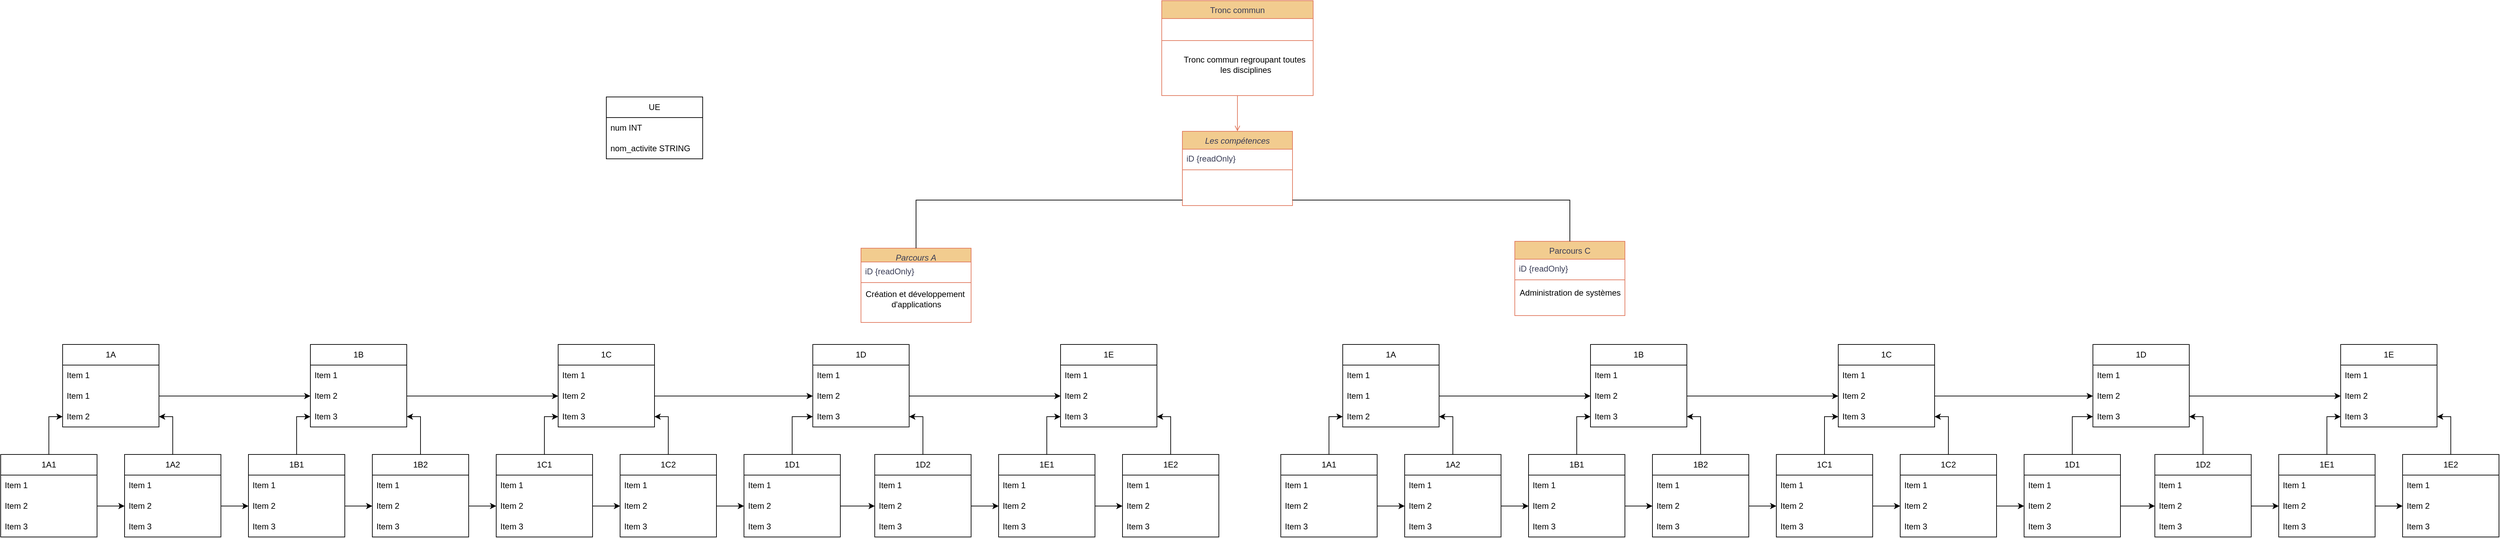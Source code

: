 <mxfile version="22.1.5" type="github">
  <diagram id="C5RBs43oDa-KdzZeNtuy" name="Page-1">
    <mxGraphModel dx="945" dy="296" grid="1" gridSize="10" guides="1" tooltips="1" connect="1" arrows="1" fold="1" page="0" pageScale="1" pageWidth="1654" pageHeight="2336" math="0" shadow="0">
      <root>
        <mxCell id="WIyWlLk6GJQsqaUBKTNV-0" />
        <mxCell id="WIyWlLk6GJQsqaUBKTNV-1" parent="WIyWlLk6GJQsqaUBKTNV-0" />
        <mxCell id="zkfFHV4jXpPFQw0GAbJ--0" value="Parcours A" style="swimlane;fontStyle=2;align=center;verticalAlign=top;childLayout=stackLayout;horizontal=1;startSize=20;horizontalStack=0;resizeParent=1;resizeLast=0;collapsible=1;marginBottom=0;rounded=0;shadow=0;strokeWidth=1;labelBackgroundColor=none;fillColor=#F2CC8F;strokeColor=#E07A5F;fontColor=#393C56;" parent="WIyWlLk6GJQsqaUBKTNV-1" vertex="1">
          <mxGeometry x="1100" y="420" width="160" height="108" as="geometry">
            <mxRectangle x="230" y="140" width="160" height="26" as="alternateBounds" />
          </mxGeometry>
        </mxCell>
        <mxCell id="zkfFHV4jXpPFQw0GAbJ--1" value="iD {readOnly}" style="text;align=left;verticalAlign=top;spacingLeft=4;spacingRight=4;overflow=hidden;rotatable=0;points=[[0,0.5],[1,0.5]];portConstraint=eastwest;labelBackgroundColor=none;fontColor=#393C56;" parent="zkfFHV4jXpPFQw0GAbJ--0" vertex="1">
          <mxGeometry y="20" width="160" height="26" as="geometry" />
        </mxCell>
        <mxCell id="zkfFHV4jXpPFQw0GAbJ--4" value="" style="line;html=1;strokeWidth=1;align=left;verticalAlign=middle;spacingTop=-1;spacingLeft=3;spacingRight=3;rotatable=0;labelPosition=right;points=[];portConstraint=eastwest;labelBackgroundColor=none;fillColor=#F2CC8F;strokeColor=#E07A5F;fontColor=#393C56;" parent="zkfFHV4jXpPFQw0GAbJ--0" vertex="1">
          <mxGeometry y="46" width="160" height="8" as="geometry" />
        </mxCell>
        <mxCell id="_Do5fUULnbsU_30QipjY-2" value="&lt;div&gt;Création et développement&amp;nbsp;&lt;/div&gt;&lt;div&gt;d&#39;applications &lt;/div&gt;" style="text;html=1;align=center;verticalAlign=middle;resizable=0;points=[];autosize=1;strokeColor=none;fillColor=none;" parent="zkfFHV4jXpPFQw0GAbJ--0" vertex="1">
          <mxGeometry y="54" width="160" height="40" as="geometry" />
        </mxCell>
        <mxCell id="zkfFHV4jXpPFQw0GAbJ--6" value="Tronc commun" style="swimlane;fontStyle=0;align=center;verticalAlign=top;childLayout=stackLayout;horizontal=1;startSize=26;horizontalStack=0;resizeParent=1;resizeLast=0;collapsible=1;marginBottom=0;rounded=0;shadow=0;strokeWidth=1;labelBackgroundColor=none;fillColor=#F2CC8F;strokeColor=#E07A5F;fontColor=#393C56;" parent="WIyWlLk6GJQsqaUBKTNV-1" vertex="1">
          <mxGeometry x="1537" y="60" width="220" height="138" as="geometry">
            <mxRectangle x="130" y="380" width="160" height="26" as="alternateBounds" />
          </mxGeometry>
        </mxCell>
        <mxCell id="zkfFHV4jXpPFQw0GAbJ--9" value="" style="line;html=1;strokeWidth=1;align=left;verticalAlign=middle;spacingTop=-1;spacingLeft=3;spacingRight=3;rotatable=0;labelPosition=right;points=[];portConstraint=eastwest;labelBackgroundColor=none;fillColor=#F2CC8F;strokeColor=#E07A5F;fontColor=#393C56;" parent="zkfFHV4jXpPFQw0GAbJ--6" vertex="1">
          <mxGeometry y="26" width="220" height="64" as="geometry" />
        </mxCell>
        <mxCell id="zkfFHV4jXpPFQw0GAbJ--17" value="Parcours C" style="swimlane;fontStyle=0;align=center;verticalAlign=top;childLayout=stackLayout;horizontal=1;startSize=26;horizontalStack=0;resizeParent=1;resizeLast=0;collapsible=1;marginBottom=0;rounded=0;shadow=0;strokeWidth=1;labelBackgroundColor=none;fillColor=#F2CC8F;strokeColor=#E07A5F;fontColor=#393C56;" parent="WIyWlLk6GJQsqaUBKTNV-1" vertex="1">
          <mxGeometry x="2050" y="410" width="160" height="108" as="geometry">
            <mxRectangle x="550" y="140" width="160" height="26" as="alternateBounds" />
          </mxGeometry>
        </mxCell>
        <mxCell id="zkfFHV4jXpPFQw0GAbJ--18" value="iD {readOnly}" style="text;align=left;verticalAlign=top;spacingLeft=4;spacingRight=4;overflow=hidden;rotatable=0;points=[[0,0.5],[1,0.5]];portConstraint=eastwest;labelBackgroundColor=none;fontColor=#393C56;" parent="zkfFHV4jXpPFQw0GAbJ--17" vertex="1">
          <mxGeometry y="26" width="160" height="26" as="geometry" />
        </mxCell>
        <mxCell id="zkfFHV4jXpPFQw0GAbJ--23" value="" style="line;html=1;strokeWidth=1;align=left;verticalAlign=middle;spacingTop=-1;spacingLeft=3;spacingRight=3;rotatable=0;labelPosition=right;points=[];portConstraint=eastwest;labelBackgroundColor=none;fillColor=#F2CC8F;strokeColor=#E07A5F;fontColor=#393C56;" parent="zkfFHV4jXpPFQw0GAbJ--17" vertex="1">
          <mxGeometry y="52" width="160" height="8" as="geometry" />
        </mxCell>
        <mxCell id="_Do5fUULnbsU_30QipjY-3" value="Administration de systèmes" style="text;html=1;align=center;verticalAlign=middle;resizable=0;points=[];autosize=1;strokeColor=none;fillColor=none;" parent="zkfFHV4jXpPFQw0GAbJ--17" vertex="1">
          <mxGeometry y="60" width="160" height="30" as="geometry" />
        </mxCell>
        <mxCell id="f_c0-sMYUy5ZmHDfD9uq-3" value="Les compétences" style="swimlane;fontStyle=2;align=center;verticalAlign=top;childLayout=stackLayout;horizontal=1;startSize=26;horizontalStack=0;resizeParent=1;resizeLast=0;collapsible=1;marginBottom=0;rounded=0;shadow=0;strokeWidth=1;labelBackgroundColor=none;fillColor=#F2CC8F;strokeColor=#E07A5F;fontColor=#393C56;" parent="WIyWlLk6GJQsqaUBKTNV-1" vertex="1">
          <mxGeometry x="1567" y="250" width="160" height="108" as="geometry">
            <mxRectangle x="230" y="140" width="160" height="26" as="alternateBounds" />
          </mxGeometry>
        </mxCell>
        <mxCell id="f_c0-sMYUy5ZmHDfD9uq-4" value="iD {readOnly}" style="text;align=left;verticalAlign=top;spacingLeft=4;spacingRight=4;overflow=hidden;rotatable=0;points=[[0,0.5],[1,0.5]];portConstraint=eastwest;labelBackgroundColor=none;fontColor=#393C56;" parent="f_c0-sMYUy5ZmHDfD9uq-3" vertex="1">
          <mxGeometry y="26" width="160" height="26" as="geometry" />
        </mxCell>
        <mxCell id="f_c0-sMYUy5ZmHDfD9uq-5" value="" style="line;html=1;strokeWidth=1;align=left;verticalAlign=middle;spacingTop=-1;spacingLeft=3;spacingRight=3;rotatable=0;labelPosition=right;points=[];portConstraint=eastwest;labelBackgroundColor=none;fillColor=#F2CC8F;strokeColor=#E07A5F;fontColor=#393C56;" parent="f_c0-sMYUy5ZmHDfD9uq-3" vertex="1">
          <mxGeometry y="52" width="160" height="8" as="geometry" />
        </mxCell>
        <mxCell id="f_c0-sMYUy5ZmHDfD9uq-6" value="" style="endArrow=open;shadow=0;strokeWidth=1;rounded=0;endFill=1;edgeStyle=elbowEdgeStyle;elbow=vertical;labelBackgroundColor=none;strokeColor=#E07A5F;fontColor=default;entryX=0.5;entryY=0;entryDx=0;entryDy=0;exitX=0.5;exitY=1;exitDx=0;exitDy=0;" parent="WIyWlLk6GJQsqaUBKTNV-1" source="zkfFHV4jXpPFQw0GAbJ--6" target="f_c0-sMYUy5ZmHDfD9uq-3" edge="1">
          <mxGeometry x="0.5" y="41" relative="1" as="geometry">
            <mxPoint x="1557" y="130" as="sourcePoint" />
            <mxPoint x="1427" y="257" as="targetPoint" />
            <mxPoint x="-40" y="32" as="offset" />
          </mxGeometry>
        </mxCell>
        <mxCell id="_Do5fUULnbsU_30QipjY-0" value="" style="endArrow=none;html=1;rounded=0;exitX=0.5;exitY=0;exitDx=0;exitDy=0;" parent="WIyWlLk6GJQsqaUBKTNV-1" source="zkfFHV4jXpPFQw0GAbJ--0" edge="1">
          <mxGeometry width="50" height="50" relative="1" as="geometry">
            <mxPoint x="1507" y="420" as="sourcePoint" />
            <mxPoint x="1567" y="350" as="targetPoint" />
            <Array as="points">
              <mxPoint x="1180" y="350" />
              <mxPoint x="1507" y="350" />
            </Array>
          </mxGeometry>
        </mxCell>
        <mxCell id="_Do5fUULnbsU_30QipjY-1" value="" style="endArrow=none;html=1;rounded=0;entryX=0.5;entryY=0;entryDx=0;entryDy=0;" parent="WIyWlLk6GJQsqaUBKTNV-1" target="zkfFHV4jXpPFQw0GAbJ--17" edge="1">
          <mxGeometry width="50" height="50" relative="1" as="geometry">
            <mxPoint x="1727" y="350" as="sourcePoint" />
            <mxPoint x="1797" y="360" as="targetPoint" />
            <Array as="points">
              <mxPoint x="1787" y="350" />
              <mxPoint x="2130" y="350" />
            </Array>
          </mxGeometry>
        </mxCell>
        <mxCell id="_Do5fUULnbsU_30QipjY-4" value="&lt;div&gt;Tronc commun regroupant toutes&lt;/div&gt;&lt;div&gt;&amp;nbsp;les disciplines&lt;/div&gt;" style="text;html=1;align=center;verticalAlign=middle;resizable=0;points=[];autosize=1;strokeColor=none;fillColor=none;" parent="WIyWlLk6GJQsqaUBKTNV-1" vertex="1">
          <mxGeometry x="1557" y="133" width="200" height="40" as="geometry" />
        </mxCell>
        <mxCell id="_Do5fUULnbsU_30QipjY-5" value="1D" style="swimlane;fontStyle=0;childLayout=stackLayout;horizontal=1;startSize=30;horizontalStack=0;resizeParent=1;resizeParentMax=0;resizeLast=0;collapsible=1;marginBottom=0;whiteSpace=wrap;html=1;" parent="WIyWlLk6GJQsqaUBKTNV-1" vertex="1">
          <mxGeometry x="1030" y="560" width="140" height="120" as="geometry" />
        </mxCell>
        <mxCell id="_Do5fUULnbsU_30QipjY-6" value="Item 1" style="text;strokeColor=none;fillColor=none;align=left;verticalAlign=middle;spacingLeft=4;spacingRight=4;overflow=hidden;points=[[0,0.5],[1,0.5]];portConstraint=eastwest;rotatable=0;whiteSpace=wrap;html=1;" parent="_Do5fUULnbsU_30QipjY-5" vertex="1">
          <mxGeometry y="30" width="140" height="30" as="geometry" />
        </mxCell>
        <mxCell id="_Do5fUULnbsU_30QipjY-7" value="Item 2" style="text;strokeColor=none;fillColor=none;align=left;verticalAlign=middle;spacingLeft=4;spacingRight=4;overflow=hidden;points=[[0,0.5],[1,0.5]];portConstraint=eastwest;rotatable=0;whiteSpace=wrap;html=1;" parent="_Do5fUULnbsU_30QipjY-5" vertex="1">
          <mxGeometry y="60" width="140" height="30" as="geometry" />
        </mxCell>
        <mxCell id="_Do5fUULnbsU_30QipjY-8" value="Item 3" style="text;strokeColor=none;fillColor=none;align=left;verticalAlign=middle;spacingLeft=4;spacingRight=4;overflow=hidden;points=[[0,0.5],[1,0.5]];portConstraint=eastwest;rotatable=0;whiteSpace=wrap;html=1;" parent="_Do5fUULnbsU_30QipjY-5" vertex="1">
          <mxGeometry y="90" width="140" height="30" as="geometry" />
        </mxCell>
        <mxCell id="_Do5fUULnbsU_30QipjY-9" value="1C" style="swimlane;fontStyle=0;childLayout=stackLayout;horizontal=1;startSize=30;horizontalStack=0;resizeParent=1;resizeParentMax=0;resizeLast=0;collapsible=1;marginBottom=0;whiteSpace=wrap;html=1;" parent="WIyWlLk6GJQsqaUBKTNV-1" vertex="1">
          <mxGeometry x="660" y="560" width="140" height="120" as="geometry" />
        </mxCell>
        <mxCell id="_Do5fUULnbsU_30QipjY-10" value="Item 1" style="text;strokeColor=none;fillColor=none;align=left;verticalAlign=middle;spacingLeft=4;spacingRight=4;overflow=hidden;points=[[0,0.5],[1,0.5]];portConstraint=eastwest;rotatable=0;whiteSpace=wrap;html=1;" parent="_Do5fUULnbsU_30QipjY-9" vertex="1">
          <mxGeometry y="30" width="140" height="30" as="geometry" />
        </mxCell>
        <mxCell id="_Do5fUULnbsU_30QipjY-11" value="Item 2" style="text;strokeColor=none;fillColor=none;align=left;verticalAlign=middle;spacingLeft=4;spacingRight=4;overflow=hidden;points=[[0,0.5],[1,0.5]];portConstraint=eastwest;rotatable=0;whiteSpace=wrap;html=1;" parent="_Do5fUULnbsU_30QipjY-9" vertex="1">
          <mxGeometry y="60" width="140" height="30" as="geometry" />
        </mxCell>
        <mxCell id="_Do5fUULnbsU_30QipjY-12" value="Item 3" style="text;strokeColor=none;fillColor=none;align=left;verticalAlign=middle;spacingLeft=4;spacingRight=4;overflow=hidden;points=[[0,0.5],[1,0.5]];portConstraint=eastwest;rotatable=0;whiteSpace=wrap;html=1;" parent="_Do5fUULnbsU_30QipjY-9" vertex="1">
          <mxGeometry y="90" width="140" height="30" as="geometry" />
        </mxCell>
        <mxCell id="_Do5fUULnbsU_30QipjY-13" value="1B" style="swimlane;fontStyle=0;childLayout=stackLayout;horizontal=1;startSize=30;horizontalStack=0;resizeParent=1;resizeParentMax=0;resizeLast=0;collapsible=1;marginBottom=0;whiteSpace=wrap;html=1;" parent="WIyWlLk6GJQsqaUBKTNV-1" vertex="1">
          <mxGeometry x="300" y="560" width="140" height="120" as="geometry" />
        </mxCell>
        <mxCell id="_Do5fUULnbsU_30QipjY-14" value="Item 1" style="text;strokeColor=none;fillColor=none;align=left;verticalAlign=middle;spacingLeft=4;spacingRight=4;overflow=hidden;points=[[0,0.5],[1,0.5]];portConstraint=eastwest;rotatable=0;whiteSpace=wrap;html=1;" parent="_Do5fUULnbsU_30QipjY-13" vertex="1">
          <mxGeometry y="30" width="140" height="30" as="geometry" />
        </mxCell>
        <mxCell id="_Do5fUULnbsU_30QipjY-15" value="Item 2" style="text;strokeColor=none;fillColor=none;align=left;verticalAlign=middle;spacingLeft=4;spacingRight=4;overflow=hidden;points=[[0,0.5],[1,0.5]];portConstraint=eastwest;rotatable=0;whiteSpace=wrap;html=1;" parent="_Do5fUULnbsU_30QipjY-13" vertex="1">
          <mxGeometry y="60" width="140" height="30" as="geometry" />
        </mxCell>
        <mxCell id="_Do5fUULnbsU_30QipjY-16" value="Item 3" style="text;strokeColor=none;fillColor=none;align=left;verticalAlign=middle;spacingLeft=4;spacingRight=4;overflow=hidden;points=[[0,0.5],[1,0.5]];portConstraint=eastwest;rotatable=0;whiteSpace=wrap;html=1;" parent="_Do5fUULnbsU_30QipjY-13" vertex="1">
          <mxGeometry y="90" width="140" height="30" as="geometry" />
        </mxCell>
        <mxCell id="_Do5fUULnbsU_30QipjY-17" value="1A" style="swimlane;fontStyle=0;childLayout=stackLayout;horizontal=1;startSize=30;horizontalStack=0;resizeParent=1;resizeParentMax=0;resizeLast=0;collapsible=1;marginBottom=0;whiteSpace=wrap;html=1;" parent="WIyWlLk6GJQsqaUBKTNV-1" vertex="1">
          <mxGeometry x="-60" y="560" width="140" height="120" as="geometry" />
        </mxCell>
        <mxCell id="_Do5fUULnbsU_30QipjY-71" value="Item 1" style="text;strokeColor=none;fillColor=none;align=left;verticalAlign=middle;spacingLeft=4;spacingRight=4;overflow=hidden;points=[[0,0.5],[1,0.5]];portConstraint=eastwest;rotatable=0;whiteSpace=wrap;html=1;" parent="_Do5fUULnbsU_30QipjY-17" vertex="1">
          <mxGeometry y="30" width="140" height="30" as="geometry" />
        </mxCell>
        <mxCell id="_Do5fUULnbsU_30QipjY-18" value="Item 1" style="text;strokeColor=none;fillColor=none;align=left;verticalAlign=middle;spacingLeft=4;spacingRight=4;overflow=hidden;points=[[0,0.5],[1,0.5]];portConstraint=eastwest;rotatable=0;whiteSpace=wrap;html=1;" parent="_Do5fUULnbsU_30QipjY-17" vertex="1">
          <mxGeometry y="60" width="140" height="30" as="geometry" />
        </mxCell>
        <mxCell id="_Do5fUULnbsU_30QipjY-19" value="Item 2" style="text;strokeColor=none;fillColor=none;align=left;verticalAlign=middle;spacingLeft=4;spacingRight=4;overflow=hidden;points=[[0,0.5],[1,0.5]];portConstraint=eastwest;rotatable=0;whiteSpace=wrap;html=1;" parent="_Do5fUULnbsU_30QipjY-17" vertex="1">
          <mxGeometry y="90" width="140" height="30" as="geometry" />
        </mxCell>
        <mxCell id="_Do5fUULnbsU_30QipjY-21" value="1E" style="swimlane;fontStyle=0;childLayout=stackLayout;horizontal=1;startSize=30;horizontalStack=0;resizeParent=1;resizeParentMax=0;resizeLast=0;collapsible=1;marginBottom=0;whiteSpace=wrap;html=1;" parent="WIyWlLk6GJQsqaUBKTNV-1" vertex="1">
          <mxGeometry x="1390" y="560" width="140" height="120" as="geometry" />
        </mxCell>
        <mxCell id="_Do5fUULnbsU_30QipjY-22" value="Item 1" style="text;strokeColor=none;fillColor=none;align=left;verticalAlign=middle;spacingLeft=4;spacingRight=4;overflow=hidden;points=[[0,0.5],[1,0.5]];portConstraint=eastwest;rotatable=0;whiteSpace=wrap;html=1;" parent="_Do5fUULnbsU_30QipjY-21" vertex="1">
          <mxGeometry y="30" width="140" height="30" as="geometry" />
        </mxCell>
        <mxCell id="_Do5fUULnbsU_30QipjY-23" value="Item 2" style="text;strokeColor=none;fillColor=none;align=left;verticalAlign=middle;spacingLeft=4;spacingRight=4;overflow=hidden;points=[[0,0.5],[1,0.5]];portConstraint=eastwest;rotatable=0;whiteSpace=wrap;html=1;" parent="_Do5fUULnbsU_30QipjY-21" vertex="1">
          <mxGeometry y="60" width="140" height="30" as="geometry" />
        </mxCell>
        <mxCell id="_Do5fUULnbsU_30QipjY-24" value="Item 3" style="text;strokeColor=none;fillColor=none;align=left;verticalAlign=middle;spacingLeft=4;spacingRight=4;overflow=hidden;points=[[0,0.5],[1,0.5]];portConstraint=eastwest;rotatable=0;whiteSpace=wrap;html=1;" parent="_Do5fUULnbsU_30QipjY-21" vertex="1">
          <mxGeometry y="90" width="140" height="30" as="geometry" />
        </mxCell>
        <mxCell id="_Do5fUULnbsU_30QipjY-98" style="edgeStyle=orthogonalEdgeStyle;rounded=0;orthogonalLoop=1;jettySize=auto;html=1;exitX=0.5;exitY=0;exitDx=0;exitDy=0;entryX=1;entryY=0.5;entryDx=0;entryDy=0;" parent="WIyWlLk6GJQsqaUBKTNV-1" source="_Do5fUULnbsU_30QipjY-46" target="_Do5fUULnbsU_30QipjY-19" edge="1">
          <mxGeometry relative="1" as="geometry" />
        </mxCell>
        <mxCell id="_Do5fUULnbsU_30QipjY-46" value="1A2" style="swimlane;fontStyle=0;childLayout=stackLayout;horizontal=1;startSize=30;horizontalStack=0;resizeParent=1;resizeParentMax=0;resizeLast=0;collapsible=1;marginBottom=0;whiteSpace=wrap;html=1;" parent="WIyWlLk6GJQsqaUBKTNV-1" vertex="1">
          <mxGeometry x="30" y="720" width="140" height="120" as="geometry" />
        </mxCell>
        <mxCell id="_Do5fUULnbsU_30QipjY-47" value="Item 1" style="text;strokeColor=none;fillColor=none;align=left;verticalAlign=middle;spacingLeft=4;spacingRight=4;overflow=hidden;points=[[0,0.5],[1,0.5]];portConstraint=eastwest;rotatable=0;whiteSpace=wrap;html=1;" parent="_Do5fUULnbsU_30QipjY-46" vertex="1">
          <mxGeometry y="30" width="140" height="30" as="geometry" />
        </mxCell>
        <mxCell id="_Do5fUULnbsU_30QipjY-48" value="Item 2" style="text;strokeColor=none;fillColor=none;align=left;verticalAlign=middle;spacingLeft=4;spacingRight=4;overflow=hidden;points=[[0,0.5],[1,0.5]];portConstraint=eastwest;rotatable=0;whiteSpace=wrap;html=1;" parent="_Do5fUULnbsU_30QipjY-46" vertex="1">
          <mxGeometry y="60" width="140" height="30" as="geometry" />
        </mxCell>
        <mxCell id="_Do5fUULnbsU_30QipjY-49" value="Item 3" style="text;strokeColor=none;fillColor=none;align=left;verticalAlign=middle;spacingLeft=4;spacingRight=4;overflow=hidden;points=[[0,0.5],[1,0.5]];portConstraint=eastwest;rotatable=0;whiteSpace=wrap;html=1;" parent="_Do5fUULnbsU_30QipjY-46" vertex="1">
          <mxGeometry y="90" width="140" height="30" as="geometry" />
        </mxCell>
        <mxCell id="_Do5fUULnbsU_30QipjY-100" style="edgeStyle=orthogonalEdgeStyle;rounded=0;orthogonalLoop=1;jettySize=auto;html=1;exitX=0.5;exitY=0;exitDx=0;exitDy=0;entryX=1;entryY=0.5;entryDx=0;entryDy=0;" parent="WIyWlLk6GJQsqaUBKTNV-1" source="_Do5fUULnbsU_30QipjY-50" target="_Do5fUULnbsU_30QipjY-16" edge="1">
          <mxGeometry relative="1" as="geometry" />
        </mxCell>
        <mxCell id="_Do5fUULnbsU_30QipjY-50" value="1B2" style="swimlane;fontStyle=0;childLayout=stackLayout;horizontal=1;startSize=30;horizontalStack=0;resizeParent=1;resizeParentMax=0;resizeLast=0;collapsible=1;marginBottom=0;whiteSpace=wrap;html=1;" parent="WIyWlLk6GJQsqaUBKTNV-1" vertex="1">
          <mxGeometry x="390" y="720" width="140" height="120" as="geometry" />
        </mxCell>
        <mxCell id="_Do5fUULnbsU_30QipjY-51" value="Item 1" style="text;strokeColor=none;fillColor=none;align=left;verticalAlign=middle;spacingLeft=4;spacingRight=4;overflow=hidden;points=[[0,0.5],[1,0.5]];portConstraint=eastwest;rotatable=0;whiteSpace=wrap;html=1;" parent="_Do5fUULnbsU_30QipjY-50" vertex="1">
          <mxGeometry y="30" width="140" height="30" as="geometry" />
        </mxCell>
        <mxCell id="_Do5fUULnbsU_30QipjY-52" value="Item 2" style="text;strokeColor=none;fillColor=none;align=left;verticalAlign=middle;spacingLeft=4;spacingRight=4;overflow=hidden;points=[[0,0.5],[1,0.5]];portConstraint=eastwest;rotatable=0;whiteSpace=wrap;html=1;" parent="_Do5fUULnbsU_30QipjY-50" vertex="1">
          <mxGeometry y="60" width="140" height="30" as="geometry" />
        </mxCell>
        <mxCell id="_Do5fUULnbsU_30QipjY-53" value="Item 3" style="text;strokeColor=none;fillColor=none;align=left;verticalAlign=middle;spacingLeft=4;spacingRight=4;overflow=hidden;points=[[0,0.5],[1,0.5]];portConstraint=eastwest;rotatable=0;whiteSpace=wrap;html=1;" parent="_Do5fUULnbsU_30QipjY-50" vertex="1">
          <mxGeometry y="90" width="140" height="30" as="geometry" />
        </mxCell>
        <mxCell id="_Do5fUULnbsU_30QipjY-99" style="edgeStyle=orthogonalEdgeStyle;rounded=0;orthogonalLoop=1;jettySize=auto;html=1;exitX=0.5;exitY=0;exitDx=0;exitDy=0;entryX=0;entryY=0.5;entryDx=0;entryDy=0;" parent="WIyWlLk6GJQsqaUBKTNV-1" source="_Do5fUULnbsU_30QipjY-54" target="_Do5fUULnbsU_30QipjY-16" edge="1">
          <mxGeometry relative="1" as="geometry" />
        </mxCell>
        <mxCell id="_Do5fUULnbsU_30QipjY-54" value="1B1" style="swimlane;fontStyle=0;childLayout=stackLayout;horizontal=1;startSize=30;horizontalStack=0;resizeParent=1;resizeParentMax=0;resizeLast=0;collapsible=1;marginBottom=0;whiteSpace=wrap;html=1;" parent="WIyWlLk6GJQsqaUBKTNV-1" vertex="1">
          <mxGeometry x="210" y="720" width="140" height="120" as="geometry" />
        </mxCell>
        <mxCell id="_Do5fUULnbsU_30QipjY-55" value="Item 1" style="text;strokeColor=none;fillColor=none;align=left;verticalAlign=middle;spacingLeft=4;spacingRight=4;overflow=hidden;points=[[0,0.5],[1,0.5]];portConstraint=eastwest;rotatable=0;whiteSpace=wrap;html=1;" parent="_Do5fUULnbsU_30QipjY-54" vertex="1">
          <mxGeometry y="30" width="140" height="30" as="geometry" />
        </mxCell>
        <mxCell id="_Do5fUULnbsU_30QipjY-56" value="Item 2" style="text;strokeColor=none;fillColor=none;align=left;verticalAlign=middle;spacingLeft=4;spacingRight=4;overflow=hidden;points=[[0,0.5],[1,0.5]];portConstraint=eastwest;rotatable=0;whiteSpace=wrap;html=1;" parent="_Do5fUULnbsU_30QipjY-54" vertex="1">
          <mxGeometry y="60" width="140" height="30" as="geometry" />
        </mxCell>
        <mxCell id="_Do5fUULnbsU_30QipjY-57" value="Item 3" style="text;strokeColor=none;fillColor=none;align=left;verticalAlign=middle;spacingLeft=4;spacingRight=4;overflow=hidden;points=[[0,0.5],[1,0.5]];portConstraint=eastwest;rotatable=0;whiteSpace=wrap;html=1;" parent="_Do5fUULnbsU_30QipjY-54" vertex="1">
          <mxGeometry y="90" width="140" height="30" as="geometry" />
        </mxCell>
        <mxCell id="_Do5fUULnbsU_30QipjY-101" style="edgeStyle=orthogonalEdgeStyle;rounded=0;orthogonalLoop=1;jettySize=auto;html=1;exitX=0.5;exitY=0;exitDx=0;exitDy=0;entryX=0;entryY=0.5;entryDx=0;entryDy=0;" parent="WIyWlLk6GJQsqaUBKTNV-1" source="_Do5fUULnbsU_30QipjY-58" target="_Do5fUULnbsU_30QipjY-12" edge="1">
          <mxGeometry relative="1" as="geometry" />
        </mxCell>
        <mxCell id="_Do5fUULnbsU_30QipjY-58" value="1C1" style="swimlane;fontStyle=0;childLayout=stackLayout;horizontal=1;startSize=30;horizontalStack=0;resizeParent=1;resizeParentMax=0;resizeLast=0;collapsible=1;marginBottom=0;whiteSpace=wrap;html=1;" parent="WIyWlLk6GJQsqaUBKTNV-1" vertex="1">
          <mxGeometry x="570" y="720" width="140" height="120" as="geometry" />
        </mxCell>
        <mxCell id="_Do5fUULnbsU_30QipjY-59" value="Item 1" style="text;strokeColor=none;fillColor=none;align=left;verticalAlign=middle;spacingLeft=4;spacingRight=4;overflow=hidden;points=[[0,0.5],[1,0.5]];portConstraint=eastwest;rotatable=0;whiteSpace=wrap;html=1;" parent="_Do5fUULnbsU_30QipjY-58" vertex="1">
          <mxGeometry y="30" width="140" height="30" as="geometry" />
        </mxCell>
        <mxCell id="_Do5fUULnbsU_30QipjY-60" value="Item 2" style="text;strokeColor=none;fillColor=none;align=left;verticalAlign=middle;spacingLeft=4;spacingRight=4;overflow=hidden;points=[[0,0.5],[1,0.5]];portConstraint=eastwest;rotatable=0;whiteSpace=wrap;html=1;" parent="_Do5fUULnbsU_30QipjY-58" vertex="1">
          <mxGeometry y="60" width="140" height="30" as="geometry" />
        </mxCell>
        <mxCell id="_Do5fUULnbsU_30QipjY-61" value="Item 3" style="text;strokeColor=none;fillColor=none;align=left;verticalAlign=middle;spacingLeft=4;spacingRight=4;overflow=hidden;points=[[0,0.5],[1,0.5]];portConstraint=eastwest;rotatable=0;whiteSpace=wrap;html=1;" parent="_Do5fUULnbsU_30QipjY-58" vertex="1">
          <mxGeometry y="90" width="140" height="30" as="geometry" />
        </mxCell>
        <mxCell id="_Do5fUULnbsU_30QipjY-116" style="edgeStyle=orthogonalEdgeStyle;rounded=0;orthogonalLoop=1;jettySize=auto;html=1;exitX=0.5;exitY=0;exitDx=0;exitDy=0;entryX=0;entryY=0.5;entryDx=0;entryDy=0;" parent="WIyWlLk6GJQsqaUBKTNV-1" source="_Do5fUULnbsU_30QipjY-62" target="_Do5fUULnbsU_30QipjY-19" edge="1">
          <mxGeometry relative="1" as="geometry" />
        </mxCell>
        <mxCell id="_Do5fUULnbsU_30QipjY-62" value="1A1" style="swimlane;fontStyle=0;childLayout=stackLayout;horizontal=1;startSize=30;horizontalStack=0;resizeParent=1;resizeParentMax=0;resizeLast=0;collapsible=1;marginBottom=0;whiteSpace=wrap;html=1;" parent="WIyWlLk6GJQsqaUBKTNV-1" vertex="1">
          <mxGeometry x="-150" y="720" width="140" height="120" as="geometry" />
        </mxCell>
        <mxCell id="_Do5fUULnbsU_30QipjY-63" value="Item 1" style="text;strokeColor=none;fillColor=none;align=left;verticalAlign=middle;spacingLeft=4;spacingRight=4;overflow=hidden;points=[[0,0.5],[1,0.5]];portConstraint=eastwest;rotatable=0;whiteSpace=wrap;html=1;" parent="_Do5fUULnbsU_30QipjY-62" vertex="1">
          <mxGeometry y="30" width="140" height="30" as="geometry" />
        </mxCell>
        <mxCell id="_Do5fUULnbsU_30QipjY-64" value="Item 2" style="text;strokeColor=none;fillColor=none;align=left;verticalAlign=middle;spacingLeft=4;spacingRight=4;overflow=hidden;points=[[0,0.5],[1,0.5]];portConstraint=eastwest;rotatable=0;whiteSpace=wrap;html=1;" parent="_Do5fUULnbsU_30QipjY-62" vertex="1">
          <mxGeometry y="60" width="140" height="30" as="geometry" />
        </mxCell>
        <mxCell id="_Do5fUULnbsU_30QipjY-65" value="Item 3" style="text;strokeColor=none;fillColor=none;align=left;verticalAlign=middle;spacingLeft=4;spacingRight=4;overflow=hidden;points=[[0,0.5],[1,0.5]];portConstraint=eastwest;rotatable=0;whiteSpace=wrap;html=1;" parent="_Do5fUULnbsU_30QipjY-62" vertex="1">
          <mxGeometry y="90" width="140" height="30" as="geometry" />
        </mxCell>
        <mxCell id="_Do5fUULnbsU_30QipjY-102" style="edgeStyle=orthogonalEdgeStyle;rounded=0;orthogonalLoop=1;jettySize=auto;html=1;exitX=0.5;exitY=0;exitDx=0;exitDy=0;entryX=1;entryY=0.5;entryDx=0;entryDy=0;" parent="WIyWlLk6GJQsqaUBKTNV-1" source="_Do5fUULnbsU_30QipjY-66" target="_Do5fUULnbsU_30QipjY-12" edge="1">
          <mxGeometry relative="1" as="geometry" />
        </mxCell>
        <mxCell id="_Do5fUULnbsU_30QipjY-66" value="1C2" style="swimlane;fontStyle=0;childLayout=stackLayout;horizontal=1;startSize=30;horizontalStack=0;resizeParent=1;resizeParentMax=0;resizeLast=0;collapsible=1;marginBottom=0;whiteSpace=wrap;html=1;" parent="WIyWlLk6GJQsqaUBKTNV-1" vertex="1">
          <mxGeometry x="750" y="720" width="140" height="120" as="geometry" />
        </mxCell>
        <mxCell id="_Do5fUULnbsU_30QipjY-67" value="Item 1" style="text;strokeColor=none;fillColor=none;align=left;verticalAlign=middle;spacingLeft=4;spacingRight=4;overflow=hidden;points=[[0,0.5],[1,0.5]];portConstraint=eastwest;rotatable=0;whiteSpace=wrap;html=1;" parent="_Do5fUULnbsU_30QipjY-66" vertex="1">
          <mxGeometry y="30" width="140" height="30" as="geometry" />
        </mxCell>
        <mxCell id="_Do5fUULnbsU_30QipjY-68" value="Item 2" style="text;strokeColor=none;fillColor=none;align=left;verticalAlign=middle;spacingLeft=4;spacingRight=4;overflow=hidden;points=[[0,0.5],[1,0.5]];portConstraint=eastwest;rotatable=0;whiteSpace=wrap;html=1;" parent="_Do5fUULnbsU_30QipjY-66" vertex="1">
          <mxGeometry y="60" width="140" height="30" as="geometry" />
        </mxCell>
        <mxCell id="_Do5fUULnbsU_30QipjY-69" value="Item 3" style="text;strokeColor=none;fillColor=none;align=left;verticalAlign=middle;spacingLeft=4;spacingRight=4;overflow=hidden;points=[[0,0.5],[1,0.5]];portConstraint=eastwest;rotatable=0;whiteSpace=wrap;html=1;" parent="_Do5fUULnbsU_30QipjY-66" vertex="1">
          <mxGeometry y="90" width="140" height="30" as="geometry" />
        </mxCell>
        <mxCell id="_Do5fUULnbsU_30QipjY-106" style="edgeStyle=orthogonalEdgeStyle;rounded=0;orthogonalLoop=1;jettySize=auto;html=1;exitX=0.5;exitY=0;exitDx=0;exitDy=0;entryX=1;entryY=0.5;entryDx=0;entryDy=0;" parent="WIyWlLk6GJQsqaUBKTNV-1" source="_Do5fUULnbsU_30QipjY-76" target="_Do5fUULnbsU_30QipjY-24" edge="1">
          <mxGeometry relative="1" as="geometry" />
        </mxCell>
        <mxCell id="_Do5fUULnbsU_30QipjY-76" value="1E2" style="swimlane;fontStyle=0;childLayout=stackLayout;horizontal=1;startSize=30;horizontalStack=0;resizeParent=1;resizeParentMax=0;resizeLast=0;collapsible=1;marginBottom=0;whiteSpace=wrap;html=1;" parent="WIyWlLk6GJQsqaUBKTNV-1" vertex="1">
          <mxGeometry x="1480" y="720" width="140" height="120" as="geometry" />
        </mxCell>
        <mxCell id="_Do5fUULnbsU_30QipjY-77" value="Item 1" style="text;strokeColor=none;fillColor=none;align=left;verticalAlign=middle;spacingLeft=4;spacingRight=4;overflow=hidden;points=[[0,0.5],[1,0.5]];portConstraint=eastwest;rotatable=0;whiteSpace=wrap;html=1;" parent="_Do5fUULnbsU_30QipjY-76" vertex="1">
          <mxGeometry y="30" width="140" height="30" as="geometry" />
        </mxCell>
        <mxCell id="_Do5fUULnbsU_30QipjY-78" value="Item 2" style="text;strokeColor=none;fillColor=none;align=left;verticalAlign=middle;spacingLeft=4;spacingRight=4;overflow=hidden;points=[[0,0.5],[1,0.5]];portConstraint=eastwest;rotatable=0;whiteSpace=wrap;html=1;" parent="_Do5fUULnbsU_30QipjY-76" vertex="1">
          <mxGeometry y="60" width="140" height="30" as="geometry" />
        </mxCell>
        <mxCell id="_Do5fUULnbsU_30QipjY-79" value="Item 3" style="text;strokeColor=none;fillColor=none;align=left;verticalAlign=middle;spacingLeft=4;spacingRight=4;overflow=hidden;points=[[0,0.5],[1,0.5]];portConstraint=eastwest;rotatable=0;whiteSpace=wrap;html=1;" parent="_Do5fUULnbsU_30QipjY-76" vertex="1">
          <mxGeometry y="90" width="140" height="30" as="geometry" />
        </mxCell>
        <mxCell id="_Do5fUULnbsU_30QipjY-105" style="edgeStyle=orthogonalEdgeStyle;rounded=0;orthogonalLoop=1;jettySize=auto;html=1;exitX=0.5;exitY=0;exitDx=0;exitDy=0;entryX=0;entryY=0.5;entryDx=0;entryDy=0;" parent="WIyWlLk6GJQsqaUBKTNV-1" source="_Do5fUULnbsU_30QipjY-80" target="_Do5fUULnbsU_30QipjY-24" edge="1">
          <mxGeometry relative="1" as="geometry" />
        </mxCell>
        <mxCell id="_Do5fUULnbsU_30QipjY-80" value="1E1" style="swimlane;fontStyle=0;childLayout=stackLayout;horizontal=1;startSize=30;horizontalStack=0;resizeParent=1;resizeParentMax=0;resizeLast=0;collapsible=1;marginBottom=0;whiteSpace=wrap;html=1;" parent="WIyWlLk6GJQsqaUBKTNV-1" vertex="1">
          <mxGeometry x="1300" y="720" width="140" height="120" as="geometry" />
        </mxCell>
        <mxCell id="_Do5fUULnbsU_30QipjY-81" value="Item 1" style="text;strokeColor=none;fillColor=none;align=left;verticalAlign=middle;spacingLeft=4;spacingRight=4;overflow=hidden;points=[[0,0.5],[1,0.5]];portConstraint=eastwest;rotatable=0;whiteSpace=wrap;html=1;" parent="_Do5fUULnbsU_30QipjY-80" vertex="1">
          <mxGeometry y="30" width="140" height="30" as="geometry" />
        </mxCell>
        <mxCell id="_Do5fUULnbsU_30QipjY-82" value="Item 2" style="text;strokeColor=none;fillColor=none;align=left;verticalAlign=middle;spacingLeft=4;spacingRight=4;overflow=hidden;points=[[0,0.5],[1,0.5]];portConstraint=eastwest;rotatable=0;whiteSpace=wrap;html=1;" parent="_Do5fUULnbsU_30QipjY-80" vertex="1">
          <mxGeometry y="60" width="140" height="30" as="geometry" />
        </mxCell>
        <mxCell id="_Do5fUULnbsU_30QipjY-83" value="Item 3" style="text;strokeColor=none;fillColor=none;align=left;verticalAlign=middle;spacingLeft=4;spacingRight=4;overflow=hidden;points=[[0,0.5],[1,0.5]];portConstraint=eastwest;rotatable=0;whiteSpace=wrap;html=1;" parent="_Do5fUULnbsU_30QipjY-80" vertex="1">
          <mxGeometry y="90" width="140" height="30" as="geometry" />
        </mxCell>
        <mxCell id="_Do5fUULnbsU_30QipjY-104" style="edgeStyle=orthogonalEdgeStyle;rounded=0;orthogonalLoop=1;jettySize=auto;html=1;exitX=0.5;exitY=0;exitDx=0;exitDy=0;entryX=1;entryY=0.5;entryDx=0;entryDy=0;" parent="WIyWlLk6GJQsqaUBKTNV-1" source="_Do5fUULnbsU_30QipjY-84" target="_Do5fUULnbsU_30QipjY-8" edge="1">
          <mxGeometry relative="1" as="geometry" />
        </mxCell>
        <mxCell id="_Do5fUULnbsU_30QipjY-84" value="1D2" style="swimlane;fontStyle=0;childLayout=stackLayout;horizontal=1;startSize=30;horizontalStack=0;resizeParent=1;resizeParentMax=0;resizeLast=0;collapsible=1;marginBottom=0;whiteSpace=wrap;html=1;" parent="WIyWlLk6GJQsqaUBKTNV-1" vertex="1">
          <mxGeometry x="1120" y="720" width="140" height="120" as="geometry" />
        </mxCell>
        <mxCell id="_Do5fUULnbsU_30QipjY-85" value="Item 1" style="text;strokeColor=none;fillColor=none;align=left;verticalAlign=middle;spacingLeft=4;spacingRight=4;overflow=hidden;points=[[0,0.5],[1,0.5]];portConstraint=eastwest;rotatable=0;whiteSpace=wrap;html=1;" parent="_Do5fUULnbsU_30QipjY-84" vertex="1">
          <mxGeometry y="30" width="140" height="30" as="geometry" />
        </mxCell>
        <mxCell id="_Do5fUULnbsU_30QipjY-86" value="Item 2" style="text;strokeColor=none;fillColor=none;align=left;verticalAlign=middle;spacingLeft=4;spacingRight=4;overflow=hidden;points=[[0,0.5],[1,0.5]];portConstraint=eastwest;rotatable=0;whiteSpace=wrap;html=1;" parent="_Do5fUULnbsU_30QipjY-84" vertex="1">
          <mxGeometry y="60" width="140" height="30" as="geometry" />
        </mxCell>
        <mxCell id="_Do5fUULnbsU_30QipjY-87" value="Item 3" style="text;strokeColor=none;fillColor=none;align=left;verticalAlign=middle;spacingLeft=4;spacingRight=4;overflow=hidden;points=[[0,0.5],[1,0.5]];portConstraint=eastwest;rotatable=0;whiteSpace=wrap;html=1;" parent="_Do5fUULnbsU_30QipjY-84" vertex="1">
          <mxGeometry y="90" width="140" height="30" as="geometry" />
        </mxCell>
        <mxCell id="_Do5fUULnbsU_30QipjY-103" style="edgeStyle=orthogonalEdgeStyle;rounded=0;orthogonalLoop=1;jettySize=auto;html=1;exitX=0.5;exitY=0;exitDx=0;exitDy=0;entryX=0;entryY=0.5;entryDx=0;entryDy=0;" parent="WIyWlLk6GJQsqaUBKTNV-1" source="_Do5fUULnbsU_30QipjY-88" target="_Do5fUULnbsU_30QipjY-8" edge="1">
          <mxGeometry relative="1" as="geometry" />
        </mxCell>
        <mxCell id="_Do5fUULnbsU_30QipjY-88" value="1D1" style="swimlane;fontStyle=0;childLayout=stackLayout;horizontal=1;startSize=30;horizontalStack=0;resizeParent=1;resizeParentMax=0;resizeLast=0;collapsible=1;marginBottom=0;whiteSpace=wrap;html=1;" parent="WIyWlLk6GJQsqaUBKTNV-1" vertex="1">
          <mxGeometry x="930" y="720" width="140" height="120" as="geometry" />
        </mxCell>
        <mxCell id="_Do5fUULnbsU_30QipjY-89" value="Item 1" style="text;strokeColor=none;fillColor=none;align=left;verticalAlign=middle;spacingLeft=4;spacingRight=4;overflow=hidden;points=[[0,0.5],[1,0.5]];portConstraint=eastwest;rotatable=0;whiteSpace=wrap;html=1;" parent="_Do5fUULnbsU_30QipjY-88" vertex="1">
          <mxGeometry y="30" width="140" height="30" as="geometry" />
        </mxCell>
        <mxCell id="_Do5fUULnbsU_30QipjY-90" value="Item 2" style="text;strokeColor=none;fillColor=none;align=left;verticalAlign=middle;spacingLeft=4;spacingRight=4;overflow=hidden;points=[[0,0.5],[1,0.5]];portConstraint=eastwest;rotatable=0;whiteSpace=wrap;html=1;" parent="_Do5fUULnbsU_30QipjY-88" vertex="1">
          <mxGeometry y="60" width="140" height="30" as="geometry" />
        </mxCell>
        <mxCell id="_Do5fUULnbsU_30QipjY-91" value="Item 3" style="text;strokeColor=none;fillColor=none;align=left;verticalAlign=middle;spacingLeft=4;spacingRight=4;overflow=hidden;points=[[0,0.5],[1,0.5]];portConstraint=eastwest;rotatable=0;whiteSpace=wrap;html=1;" parent="_Do5fUULnbsU_30QipjY-88" vertex="1">
          <mxGeometry y="90" width="140" height="30" as="geometry" />
        </mxCell>
        <mxCell id="_Do5fUULnbsU_30QipjY-93" style="edgeStyle=orthogonalEdgeStyle;rounded=0;orthogonalLoop=1;jettySize=auto;html=1;exitX=1;exitY=0.5;exitDx=0;exitDy=0;entryX=0;entryY=0.5;entryDx=0;entryDy=0;" parent="WIyWlLk6GJQsqaUBKTNV-1" source="_Do5fUULnbsU_30QipjY-18" target="_Do5fUULnbsU_30QipjY-15" edge="1">
          <mxGeometry relative="1" as="geometry" />
        </mxCell>
        <mxCell id="_Do5fUULnbsU_30QipjY-94" style="edgeStyle=orthogonalEdgeStyle;rounded=0;orthogonalLoop=1;jettySize=auto;html=1;exitX=1;exitY=0.5;exitDx=0;exitDy=0;entryX=0;entryY=0.5;entryDx=0;entryDy=0;" parent="WIyWlLk6GJQsqaUBKTNV-1" source="_Do5fUULnbsU_30QipjY-15" target="_Do5fUULnbsU_30QipjY-11" edge="1">
          <mxGeometry relative="1" as="geometry" />
        </mxCell>
        <mxCell id="_Do5fUULnbsU_30QipjY-95" style="edgeStyle=orthogonalEdgeStyle;rounded=0;orthogonalLoop=1;jettySize=auto;html=1;exitX=1;exitY=0.5;exitDx=0;exitDy=0;entryX=0;entryY=0.5;entryDx=0;entryDy=0;" parent="WIyWlLk6GJQsqaUBKTNV-1" source="_Do5fUULnbsU_30QipjY-11" target="_Do5fUULnbsU_30QipjY-7" edge="1">
          <mxGeometry relative="1" as="geometry" />
        </mxCell>
        <mxCell id="_Do5fUULnbsU_30QipjY-96" style="edgeStyle=orthogonalEdgeStyle;rounded=0;orthogonalLoop=1;jettySize=auto;html=1;exitX=1;exitY=0.5;exitDx=0;exitDy=0;entryX=0;entryY=0.5;entryDx=0;entryDy=0;" parent="WIyWlLk6GJQsqaUBKTNV-1" source="_Do5fUULnbsU_30QipjY-7" target="_Do5fUULnbsU_30QipjY-23" edge="1">
          <mxGeometry relative="1" as="geometry" />
        </mxCell>
        <mxCell id="_Do5fUULnbsU_30QipjY-107" style="edgeStyle=orthogonalEdgeStyle;rounded=0;orthogonalLoop=1;jettySize=auto;html=1;exitX=1;exitY=0.5;exitDx=0;exitDy=0;entryX=0;entryY=0.5;entryDx=0;entryDy=0;" parent="WIyWlLk6GJQsqaUBKTNV-1" source="_Do5fUULnbsU_30QipjY-64" target="_Do5fUULnbsU_30QipjY-48" edge="1">
          <mxGeometry relative="1" as="geometry" />
        </mxCell>
        <mxCell id="_Do5fUULnbsU_30QipjY-108" style="edgeStyle=orthogonalEdgeStyle;rounded=0;orthogonalLoop=1;jettySize=auto;html=1;exitX=1;exitY=0.5;exitDx=0;exitDy=0;entryX=0;entryY=0.5;entryDx=0;entryDy=0;" parent="WIyWlLk6GJQsqaUBKTNV-1" source="_Do5fUULnbsU_30QipjY-48" target="_Do5fUULnbsU_30QipjY-56" edge="1">
          <mxGeometry relative="1" as="geometry" />
        </mxCell>
        <mxCell id="_Do5fUULnbsU_30QipjY-109" style="edgeStyle=orthogonalEdgeStyle;rounded=0;orthogonalLoop=1;jettySize=auto;html=1;exitX=1;exitY=0.5;exitDx=0;exitDy=0;entryX=0;entryY=0.5;entryDx=0;entryDy=0;" parent="WIyWlLk6GJQsqaUBKTNV-1" source="_Do5fUULnbsU_30QipjY-56" target="_Do5fUULnbsU_30QipjY-52" edge="1">
          <mxGeometry relative="1" as="geometry" />
        </mxCell>
        <mxCell id="_Do5fUULnbsU_30QipjY-110" style="edgeStyle=orthogonalEdgeStyle;rounded=0;orthogonalLoop=1;jettySize=auto;html=1;exitX=1;exitY=0.5;exitDx=0;exitDy=0;entryX=0;entryY=0.5;entryDx=0;entryDy=0;" parent="WIyWlLk6GJQsqaUBKTNV-1" source="_Do5fUULnbsU_30QipjY-52" target="_Do5fUULnbsU_30QipjY-60" edge="1">
          <mxGeometry relative="1" as="geometry" />
        </mxCell>
        <mxCell id="_Do5fUULnbsU_30QipjY-111" style="edgeStyle=orthogonalEdgeStyle;rounded=0;orthogonalLoop=1;jettySize=auto;html=1;exitX=1;exitY=0.5;exitDx=0;exitDy=0;entryX=0;entryY=0.5;entryDx=0;entryDy=0;" parent="WIyWlLk6GJQsqaUBKTNV-1" source="_Do5fUULnbsU_30QipjY-60" target="_Do5fUULnbsU_30QipjY-68" edge="1">
          <mxGeometry relative="1" as="geometry" />
        </mxCell>
        <mxCell id="_Do5fUULnbsU_30QipjY-112" style="edgeStyle=orthogonalEdgeStyle;rounded=0;orthogonalLoop=1;jettySize=auto;html=1;exitX=1;exitY=0.5;exitDx=0;exitDy=0;entryX=0;entryY=0.5;entryDx=0;entryDy=0;" parent="WIyWlLk6GJQsqaUBKTNV-1" source="_Do5fUULnbsU_30QipjY-68" target="_Do5fUULnbsU_30QipjY-90" edge="1">
          <mxGeometry relative="1" as="geometry" />
        </mxCell>
        <mxCell id="_Do5fUULnbsU_30QipjY-113" style="edgeStyle=orthogonalEdgeStyle;rounded=0;orthogonalLoop=1;jettySize=auto;html=1;exitX=1;exitY=0.5;exitDx=0;exitDy=0;entryX=0;entryY=0.5;entryDx=0;entryDy=0;" parent="WIyWlLk6GJQsqaUBKTNV-1" source="_Do5fUULnbsU_30QipjY-90" target="_Do5fUULnbsU_30QipjY-86" edge="1">
          <mxGeometry relative="1" as="geometry" />
        </mxCell>
        <mxCell id="_Do5fUULnbsU_30QipjY-114" style="edgeStyle=orthogonalEdgeStyle;rounded=0;orthogonalLoop=1;jettySize=auto;html=1;exitX=1;exitY=0.5;exitDx=0;exitDy=0;entryX=0;entryY=0.5;entryDx=0;entryDy=0;" parent="WIyWlLk6GJQsqaUBKTNV-1" source="_Do5fUULnbsU_30QipjY-86" target="_Do5fUULnbsU_30QipjY-82" edge="1">
          <mxGeometry relative="1" as="geometry" />
        </mxCell>
        <mxCell id="_Do5fUULnbsU_30QipjY-115" style="edgeStyle=orthogonalEdgeStyle;rounded=0;orthogonalLoop=1;jettySize=auto;html=1;exitX=1;exitY=0.5;exitDx=0;exitDy=0;entryX=0;entryY=0.5;entryDx=0;entryDy=0;" parent="WIyWlLk6GJQsqaUBKTNV-1" source="_Do5fUULnbsU_30QipjY-82" target="_Do5fUULnbsU_30QipjY-78" edge="1">
          <mxGeometry relative="1" as="geometry" />
        </mxCell>
        <mxCell id="_Do5fUULnbsU_30QipjY-243" value="1D" style="swimlane;fontStyle=0;childLayout=stackLayout;horizontal=1;startSize=30;horizontalStack=0;resizeParent=1;resizeParentMax=0;resizeLast=0;collapsible=1;marginBottom=0;whiteSpace=wrap;html=1;" parent="WIyWlLk6GJQsqaUBKTNV-1" vertex="1">
          <mxGeometry x="2890" y="560" width="140" height="120" as="geometry" />
        </mxCell>
        <mxCell id="_Do5fUULnbsU_30QipjY-244" value="Item 1" style="text;strokeColor=none;fillColor=none;align=left;verticalAlign=middle;spacingLeft=4;spacingRight=4;overflow=hidden;points=[[0,0.5],[1,0.5]];portConstraint=eastwest;rotatable=0;whiteSpace=wrap;html=1;" parent="_Do5fUULnbsU_30QipjY-243" vertex="1">
          <mxGeometry y="30" width="140" height="30" as="geometry" />
        </mxCell>
        <mxCell id="_Do5fUULnbsU_30QipjY-245" value="Item 2" style="text;strokeColor=none;fillColor=none;align=left;verticalAlign=middle;spacingLeft=4;spacingRight=4;overflow=hidden;points=[[0,0.5],[1,0.5]];portConstraint=eastwest;rotatable=0;whiteSpace=wrap;html=1;" parent="_Do5fUULnbsU_30QipjY-243" vertex="1">
          <mxGeometry y="60" width="140" height="30" as="geometry" />
        </mxCell>
        <mxCell id="_Do5fUULnbsU_30QipjY-246" value="Item 3" style="text;strokeColor=none;fillColor=none;align=left;verticalAlign=middle;spacingLeft=4;spacingRight=4;overflow=hidden;points=[[0,0.5],[1,0.5]];portConstraint=eastwest;rotatable=0;whiteSpace=wrap;html=1;" parent="_Do5fUULnbsU_30QipjY-243" vertex="1">
          <mxGeometry y="90" width="140" height="30" as="geometry" />
        </mxCell>
        <mxCell id="_Do5fUULnbsU_30QipjY-247" value="1C" style="swimlane;fontStyle=0;childLayout=stackLayout;horizontal=1;startSize=30;horizontalStack=0;resizeParent=1;resizeParentMax=0;resizeLast=0;collapsible=1;marginBottom=0;whiteSpace=wrap;html=1;" parent="WIyWlLk6GJQsqaUBKTNV-1" vertex="1">
          <mxGeometry x="2520" y="560" width="140" height="120" as="geometry" />
        </mxCell>
        <mxCell id="_Do5fUULnbsU_30QipjY-248" value="Item 1" style="text;strokeColor=none;fillColor=none;align=left;verticalAlign=middle;spacingLeft=4;spacingRight=4;overflow=hidden;points=[[0,0.5],[1,0.5]];portConstraint=eastwest;rotatable=0;whiteSpace=wrap;html=1;" parent="_Do5fUULnbsU_30QipjY-247" vertex="1">
          <mxGeometry y="30" width="140" height="30" as="geometry" />
        </mxCell>
        <mxCell id="_Do5fUULnbsU_30QipjY-249" value="Item 2" style="text;strokeColor=none;fillColor=none;align=left;verticalAlign=middle;spacingLeft=4;spacingRight=4;overflow=hidden;points=[[0,0.5],[1,0.5]];portConstraint=eastwest;rotatable=0;whiteSpace=wrap;html=1;" parent="_Do5fUULnbsU_30QipjY-247" vertex="1">
          <mxGeometry y="60" width="140" height="30" as="geometry" />
        </mxCell>
        <mxCell id="_Do5fUULnbsU_30QipjY-250" value="Item 3" style="text;strokeColor=none;fillColor=none;align=left;verticalAlign=middle;spacingLeft=4;spacingRight=4;overflow=hidden;points=[[0,0.5],[1,0.5]];portConstraint=eastwest;rotatable=0;whiteSpace=wrap;html=1;" parent="_Do5fUULnbsU_30QipjY-247" vertex="1">
          <mxGeometry y="90" width="140" height="30" as="geometry" />
        </mxCell>
        <mxCell id="_Do5fUULnbsU_30QipjY-251" value="1B" style="swimlane;fontStyle=0;childLayout=stackLayout;horizontal=1;startSize=30;horizontalStack=0;resizeParent=1;resizeParentMax=0;resizeLast=0;collapsible=1;marginBottom=0;whiteSpace=wrap;html=1;" parent="WIyWlLk6GJQsqaUBKTNV-1" vertex="1">
          <mxGeometry x="2160" y="560" width="140" height="120" as="geometry" />
        </mxCell>
        <mxCell id="_Do5fUULnbsU_30QipjY-252" value="Item 1" style="text;strokeColor=none;fillColor=none;align=left;verticalAlign=middle;spacingLeft=4;spacingRight=4;overflow=hidden;points=[[0,0.5],[1,0.5]];portConstraint=eastwest;rotatable=0;whiteSpace=wrap;html=1;" parent="_Do5fUULnbsU_30QipjY-251" vertex="1">
          <mxGeometry y="30" width="140" height="30" as="geometry" />
        </mxCell>
        <mxCell id="_Do5fUULnbsU_30QipjY-253" value="Item 2" style="text;strokeColor=none;fillColor=none;align=left;verticalAlign=middle;spacingLeft=4;spacingRight=4;overflow=hidden;points=[[0,0.5],[1,0.5]];portConstraint=eastwest;rotatable=0;whiteSpace=wrap;html=1;" parent="_Do5fUULnbsU_30QipjY-251" vertex="1">
          <mxGeometry y="60" width="140" height="30" as="geometry" />
        </mxCell>
        <mxCell id="_Do5fUULnbsU_30QipjY-254" value="Item 3" style="text;strokeColor=none;fillColor=none;align=left;verticalAlign=middle;spacingLeft=4;spacingRight=4;overflow=hidden;points=[[0,0.5],[1,0.5]];portConstraint=eastwest;rotatable=0;whiteSpace=wrap;html=1;" parent="_Do5fUULnbsU_30QipjY-251" vertex="1">
          <mxGeometry y="90" width="140" height="30" as="geometry" />
        </mxCell>
        <mxCell id="_Do5fUULnbsU_30QipjY-255" value="1A" style="swimlane;fontStyle=0;childLayout=stackLayout;horizontal=1;startSize=30;horizontalStack=0;resizeParent=1;resizeParentMax=0;resizeLast=0;collapsible=1;marginBottom=0;whiteSpace=wrap;html=1;" parent="WIyWlLk6GJQsqaUBKTNV-1" vertex="1">
          <mxGeometry x="1800" y="560" width="140" height="120" as="geometry" />
        </mxCell>
        <mxCell id="_Do5fUULnbsU_30QipjY-256" value="Item 1" style="text;strokeColor=none;fillColor=none;align=left;verticalAlign=middle;spacingLeft=4;spacingRight=4;overflow=hidden;points=[[0,0.5],[1,0.5]];portConstraint=eastwest;rotatable=0;whiteSpace=wrap;html=1;" parent="_Do5fUULnbsU_30QipjY-255" vertex="1">
          <mxGeometry y="30" width="140" height="30" as="geometry" />
        </mxCell>
        <mxCell id="_Do5fUULnbsU_30QipjY-257" value="Item 1" style="text;strokeColor=none;fillColor=none;align=left;verticalAlign=middle;spacingLeft=4;spacingRight=4;overflow=hidden;points=[[0,0.5],[1,0.5]];portConstraint=eastwest;rotatable=0;whiteSpace=wrap;html=1;" parent="_Do5fUULnbsU_30QipjY-255" vertex="1">
          <mxGeometry y="60" width="140" height="30" as="geometry" />
        </mxCell>
        <mxCell id="_Do5fUULnbsU_30QipjY-258" value="Item 2" style="text;strokeColor=none;fillColor=none;align=left;verticalAlign=middle;spacingLeft=4;spacingRight=4;overflow=hidden;points=[[0,0.5],[1,0.5]];portConstraint=eastwest;rotatable=0;whiteSpace=wrap;html=1;" parent="_Do5fUULnbsU_30QipjY-255" vertex="1">
          <mxGeometry y="90" width="140" height="30" as="geometry" />
        </mxCell>
        <mxCell id="_Do5fUULnbsU_30QipjY-259" value="1E" style="swimlane;fontStyle=0;childLayout=stackLayout;horizontal=1;startSize=30;horizontalStack=0;resizeParent=1;resizeParentMax=0;resizeLast=0;collapsible=1;marginBottom=0;whiteSpace=wrap;html=1;" parent="WIyWlLk6GJQsqaUBKTNV-1" vertex="1">
          <mxGeometry x="3250" y="560" width="140" height="120" as="geometry" />
        </mxCell>
        <mxCell id="_Do5fUULnbsU_30QipjY-260" value="Item 1" style="text;strokeColor=none;fillColor=none;align=left;verticalAlign=middle;spacingLeft=4;spacingRight=4;overflow=hidden;points=[[0,0.5],[1,0.5]];portConstraint=eastwest;rotatable=0;whiteSpace=wrap;html=1;" parent="_Do5fUULnbsU_30QipjY-259" vertex="1">
          <mxGeometry y="30" width="140" height="30" as="geometry" />
        </mxCell>
        <mxCell id="_Do5fUULnbsU_30QipjY-261" value="Item 2" style="text;strokeColor=none;fillColor=none;align=left;verticalAlign=middle;spacingLeft=4;spacingRight=4;overflow=hidden;points=[[0,0.5],[1,0.5]];portConstraint=eastwest;rotatable=0;whiteSpace=wrap;html=1;" parent="_Do5fUULnbsU_30QipjY-259" vertex="1">
          <mxGeometry y="60" width="140" height="30" as="geometry" />
        </mxCell>
        <mxCell id="_Do5fUULnbsU_30QipjY-262" value="Item 3" style="text;strokeColor=none;fillColor=none;align=left;verticalAlign=middle;spacingLeft=4;spacingRight=4;overflow=hidden;points=[[0,0.5],[1,0.5]];portConstraint=eastwest;rotatable=0;whiteSpace=wrap;html=1;" parent="_Do5fUULnbsU_30QipjY-259" vertex="1">
          <mxGeometry y="90" width="140" height="30" as="geometry" />
        </mxCell>
        <mxCell id="_Do5fUULnbsU_30QipjY-263" style="edgeStyle=orthogonalEdgeStyle;rounded=0;orthogonalLoop=1;jettySize=auto;html=1;exitX=0.5;exitY=0;exitDx=0;exitDy=0;entryX=1;entryY=0.5;entryDx=0;entryDy=0;" parent="WIyWlLk6GJQsqaUBKTNV-1" source="_Do5fUULnbsU_30QipjY-264" target="_Do5fUULnbsU_30QipjY-258" edge="1">
          <mxGeometry relative="1" as="geometry" />
        </mxCell>
        <mxCell id="_Do5fUULnbsU_30QipjY-264" value="1A2" style="swimlane;fontStyle=0;childLayout=stackLayout;horizontal=1;startSize=30;horizontalStack=0;resizeParent=1;resizeParentMax=0;resizeLast=0;collapsible=1;marginBottom=0;whiteSpace=wrap;html=1;" parent="WIyWlLk6GJQsqaUBKTNV-1" vertex="1">
          <mxGeometry x="1890" y="720" width="140" height="120" as="geometry" />
        </mxCell>
        <mxCell id="_Do5fUULnbsU_30QipjY-265" value="Item 1" style="text;strokeColor=none;fillColor=none;align=left;verticalAlign=middle;spacingLeft=4;spacingRight=4;overflow=hidden;points=[[0,0.5],[1,0.5]];portConstraint=eastwest;rotatable=0;whiteSpace=wrap;html=1;" parent="_Do5fUULnbsU_30QipjY-264" vertex="1">
          <mxGeometry y="30" width="140" height="30" as="geometry" />
        </mxCell>
        <mxCell id="_Do5fUULnbsU_30QipjY-266" value="Item 2" style="text;strokeColor=none;fillColor=none;align=left;verticalAlign=middle;spacingLeft=4;spacingRight=4;overflow=hidden;points=[[0,0.5],[1,0.5]];portConstraint=eastwest;rotatable=0;whiteSpace=wrap;html=1;" parent="_Do5fUULnbsU_30QipjY-264" vertex="1">
          <mxGeometry y="60" width="140" height="30" as="geometry" />
        </mxCell>
        <mxCell id="_Do5fUULnbsU_30QipjY-267" value="Item 3" style="text;strokeColor=none;fillColor=none;align=left;verticalAlign=middle;spacingLeft=4;spacingRight=4;overflow=hidden;points=[[0,0.5],[1,0.5]];portConstraint=eastwest;rotatable=0;whiteSpace=wrap;html=1;" parent="_Do5fUULnbsU_30QipjY-264" vertex="1">
          <mxGeometry y="90" width="140" height="30" as="geometry" />
        </mxCell>
        <mxCell id="_Do5fUULnbsU_30QipjY-268" style="edgeStyle=orthogonalEdgeStyle;rounded=0;orthogonalLoop=1;jettySize=auto;html=1;exitX=0.5;exitY=0;exitDx=0;exitDy=0;entryX=1;entryY=0.5;entryDx=0;entryDy=0;" parent="WIyWlLk6GJQsqaUBKTNV-1" source="_Do5fUULnbsU_30QipjY-269" target="_Do5fUULnbsU_30QipjY-254" edge="1">
          <mxGeometry relative="1" as="geometry" />
        </mxCell>
        <mxCell id="_Do5fUULnbsU_30QipjY-269" value="1B2" style="swimlane;fontStyle=0;childLayout=stackLayout;horizontal=1;startSize=30;horizontalStack=0;resizeParent=1;resizeParentMax=0;resizeLast=0;collapsible=1;marginBottom=0;whiteSpace=wrap;html=1;" parent="WIyWlLk6GJQsqaUBKTNV-1" vertex="1">
          <mxGeometry x="2250" y="720" width="140" height="120" as="geometry" />
        </mxCell>
        <mxCell id="_Do5fUULnbsU_30QipjY-270" value="Item 1" style="text;strokeColor=none;fillColor=none;align=left;verticalAlign=middle;spacingLeft=4;spacingRight=4;overflow=hidden;points=[[0,0.5],[1,0.5]];portConstraint=eastwest;rotatable=0;whiteSpace=wrap;html=1;" parent="_Do5fUULnbsU_30QipjY-269" vertex="1">
          <mxGeometry y="30" width="140" height="30" as="geometry" />
        </mxCell>
        <mxCell id="_Do5fUULnbsU_30QipjY-271" value="Item 2" style="text;strokeColor=none;fillColor=none;align=left;verticalAlign=middle;spacingLeft=4;spacingRight=4;overflow=hidden;points=[[0,0.5],[1,0.5]];portConstraint=eastwest;rotatable=0;whiteSpace=wrap;html=1;" parent="_Do5fUULnbsU_30QipjY-269" vertex="1">
          <mxGeometry y="60" width="140" height="30" as="geometry" />
        </mxCell>
        <mxCell id="_Do5fUULnbsU_30QipjY-272" value="Item 3" style="text;strokeColor=none;fillColor=none;align=left;verticalAlign=middle;spacingLeft=4;spacingRight=4;overflow=hidden;points=[[0,0.5],[1,0.5]];portConstraint=eastwest;rotatable=0;whiteSpace=wrap;html=1;" parent="_Do5fUULnbsU_30QipjY-269" vertex="1">
          <mxGeometry y="90" width="140" height="30" as="geometry" />
        </mxCell>
        <mxCell id="_Do5fUULnbsU_30QipjY-273" style="edgeStyle=orthogonalEdgeStyle;rounded=0;orthogonalLoop=1;jettySize=auto;html=1;exitX=0.5;exitY=0;exitDx=0;exitDy=0;entryX=0;entryY=0.5;entryDx=0;entryDy=0;" parent="WIyWlLk6GJQsqaUBKTNV-1" source="_Do5fUULnbsU_30QipjY-274" target="_Do5fUULnbsU_30QipjY-254" edge="1">
          <mxGeometry relative="1" as="geometry" />
        </mxCell>
        <mxCell id="_Do5fUULnbsU_30QipjY-274" value="1B1" style="swimlane;fontStyle=0;childLayout=stackLayout;horizontal=1;startSize=30;horizontalStack=0;resizeParent=1;resizeParentMax=0;resizeLast=0;collapsible=1;marginBottom=0;whiteSpace=wrap;html=1;" parent="WIyWlLk6GJQsqaUBKTNV-1" vertex="1">
          <mxGeometry x="2070" y="720" width="140" height="120" as="geometry" />
        </mxCell>
        <mxCell id="_Do5fUULnbsU_30QipjY-275" value="Item 1" style="text;strokeColor=none;fillColor=none;align=left;verticalAlign=middle;spacingLeft=4;spacingRight=4;overflow=hidden;points=[[0,0.5],[1,0.5]];portConstraint=eastwest;rotatable=0;whiteSpace=wrap;html=1;" parent="_Do5fUULnbsU_30QipjY-274" vertex="1">
          <mxGeometry y="30" width="140" height="30" as="geometry" />
        </mxCell>
        <mxCell id="_Do5fUULnbsU_30QipjY-276" value="Item 2" style="text;strokeColor=none;fillColor=none;align=left;verticalAlign=middle;spacingLeft=4;spacingRight=4;overflow=hidden;points=[[0,0.5],[1,0.5]];portConstraint=eastwest;rotatable=0;whiteSpace=wrap;html=1;" parent="_Do5fUULnbsU_30QipjY-274" vertex="1">
          <mxGeometry y="60" width="140" height="30" as="geometry" />
        </mxCell>
        <mxCell id="_Do5fUULnbsU_30QipjY-277" value="Item 3" style="text;strokeColor=none;fillColor=none;align=left;verticalAlign=middle;spacingLeft=4;spacingRight=4;overflow=hidden;points=[[0,0.5],[1,0.5]];portConstraint=eastwest;rotatable=0;whiteSpace=wrap;html=1;" parent="_Do5fUULnbsU_30QipjY-274" vertex="1">
          <mxGeometry y="90" width="140" height="30" as="geometry" />
        </mxCell>
        <mxCell id="_Do5fUULnbsU_30QipjY-278" style="edgeStyle=orthogonalEdgeStyle;rounded=0;orthogonalLoop=1;jettySize=auto;html=1;exitX=0.5;exitY=0;exitDx=0;exitDy=0;entryX=0;entryY=0.5;entryDx=0;entryDy=0;" parent="WIyWlLk6GJQsqaUBKTNV-1" source="_Do5fUULnbsU_30QipjY-279" target="_Do5fUULnbsU_30QipjY-250" edge="1">
          <mxGeometry relative="1" as="geometry" />
        </mxCell>
        <mxCell id="_Do5fUULnbsU_30QipjY-279" value="1C1" style="swimlane;fontStyle=0;childLayout=stackLayout;horizontal=1;startSize=30;horizontalStack=0;resizeParent=1;resizeParentMax=0;resizeLast=0;collapsible=1;marginBottom=0;whiteSpace=wrap;html=1;" parent="WIyWlLk6GJQsqaUBKTNV-1" vertex="1">
          <mxGeometry x="2430" y="720" width="140" height="120" as="geometry" />
        </mxCell>
        <mxCell id="_Do5fUULnbsU_30QipjY-280" value="Item 1" style="text;strokeColor=none;fillColor=none;align=left;verticalAlign=middle;spacingLeft=4;spacingRight=4;overflow=hidden;points=[[0,0.5],[1,0.5]];portConstraint=eastwest;rotatable=0;whiteSpace=wrap;html=1;" parent="_Do5fUULnbsU_30QipjY-279" vertex="1">
          <mxGeometry y="30" width="140" height="30" as="geometry" />
        </mxCell>
        <mxCell id="_Do5fUULnbsU_30QipjY-281" value="Item 2" style="text;strokeColor=none;fillColor=none;align=left;verticalAlign=middle;spacingLeft=4;spacingRight=4;overflow=hidden;points=[[0,0.5],[1,0.5]];portConstraint=eastwest;rotatable=0;whiteSpace=wrap;html=1;" parent="_Do5fUULnbsU_30QipjY-279" vertex="1">
          <mxGeometry y="60" width="140" height="30" as="geometry" />
        </mxCell>
        <mxCell id="_Do5fUULnbsU_30QipjY-282" value="Item 3" style="text;strokeColor=none;fillColor=none;align=left;verticalAlign=middle;spacingLeft=4;spacingRight=4;overflow=hidden;points=[[0,0.5],[1,0.5]];portConstraint=eastwest;rotatable=0;whiteSpace=wrap;html=1;" parent="_Do5fUULnbsU_30QipjY-279" vertex="1">
          <mxGeometry y="90" width="140" height="30" as="geometry" />
        </mxCell>
        <mxCell id="_Do5fUULnbsU_30QipjY-283" style="edgeStyle=orthogonalEdgeStyle;rounded=0;orthogonalLoop=1;jettySize=auto;html=1;exitX=0.5;exitY=0;exitDx=0;exitDy=0;entryX=0;entryY=0.5;entryDx=0;entryDy=0;" parent="WIyWlLk6GJQsqaUBKTNV-1" source="_Do5fUULnbsU_30QipjY-284" target="_Do5fUULnbsU_30QipjY-258" edge="1">
          <mxGeometry relative="1" as="geometry" />
        </mxCell>
        <mxCell id="_Do5fUULnbsU_30QipjY-284" value="1A1" style="swimlane;fontStyle=0;childLayout=stackLayout;horizontal=1;startSize=30;horizontalStack=0;resizeParent=1;resizeParentMax=0;resizeLast=0;collapsible=1;marginBottom=0;whiteSpace=wrap;html=1;" parent="WIyWlLk6GJQsqaUBKTNV-1" vertex="1">
          <mxGeometry x="1710" y="720" width="140" height="120" as="geometry" />
        </mxCell>
        <mxCell id="_Do5fUULnbsU_30QipjY-285" value="Item 1" style="text;strokeColor=none;fillColor=none;align=left;verticalAlign=middle;spacingLeft=4;spacingRight=4;overflow=hidden;points=[[0,0.5],[1,0.5]];portConstraint=eastwest;rotatable=0;whiteSpace=wrap;html=1;" parent="_Do5fUULnbsU_30QipjY-284" vertex="1">
          <mxGeometry y="30" width="140" height="30" as="geometry" />
        </mxCell>
        <mxCell id="_Do5fUULnbsU_30QipjY-286" value="Item 2" style="text;strokeColor=none;fillColor=none;align=left;verticalAlign=middle;spacingLeft=4;spacingRight=4;overflow=hidden;points=[[0,0.5],[1,0.5]];portConstraint=eastwest;rotatable=0;whiteSpace=wrap;html=1;" parent="_Do5fUULnbsU_30QipjY-284" vertex="1">
          <mxGeometry y="60" width="140" height="30" as="geometry" />
        </mxCell>
        <mxCell id="_Do5fUULnbsU_30QipjY-287" value="Item 3" style="text;strokeColor=none;fillColor=none;align=left;verticalAlign=middle;spacingLeft=4;spacingRight=4;overflow=hidden;points=[[0,0.5],[1,0.5]];portConstraint=eastwest;rotatable=0;whiteSpace=wrap;html=1;" parent="_Do5fUULnbsU_30QipjY-284" vertex="1">
          <mxGeometry y="90" width="140" height="30" as="geometry" />
        </mxCell>
        <mxCell id="_Do5fUULnbsU_30QipjY-288" style="edgeStyle=orthogonalEdgeStyle;rounded=0;orthogonalLoop=1;jettySize=auto;html=1;exitX=0.5;exitY=0;exitDx=0;exitDy=0;entryX=1;entryY=0.5;entryDx=0;entryDy=0;" parent="WIyWlLk6GJQsqaUBKTNV-1" source="_Do5fUULnbsU_30QipjY-289" target="_Do5fUULnbsU_30QipjY-250" edge="1">
          <mxGeometry relative="1" as="geometry" />
        </mxCell>
        <mxCell id="_Do5fUULnbsU_30QipjY-289" value="1C2" style="swimlane;fontStyle=0;childLayout=stackLayout;horizontal=1;startSize=30;horizontalStack=0;resizeParent=1;resizeParentMax=0;resizeLast=0;collapsible=1;marginBottom=0;whiteSpace=wrap;html=1;" parent="WIyWlLk6GJQsqaUBKTNV-1" vertex="1">
          <mxGeometry x="2610" y="720" width="140" height="120" as="geometry" />
        </mxCell>
        <mxCell id="_Do5fUULnbsU_30QipjY-290" value="Item 1" style="text;strokeColor=none;fillColor=none;align=left;verticalAlign=middle;spacingLeft=4;spacingRight=4;overflow=hidden;points=[[0,0.5],[1,0.5]];portConstraint=eastwest;rotatable=0;whiteSpace=wrap;html=1;" parent="_Do5fUULnbsU_30QipjY-289" vertex="1">
          <mxGeometry y="30" width="140" height="30" as="geometry" />
        </mxCell>
        <mxCell id="_Do5fUULnbsU_30QipjY-291" value="Item 2" style="text;strokeColor=none;fillColor=none;align=left;verticalAlign=middle;spacingLeft=4;spacingRight=4;overflow=hidden;points=[[0,0.5],[1,0.5]];portConstraint=eastwest;rotatable=0;whiteSpace=wrap;html=1;" parent="_Do5fUULnbsU_30QipjY-289" vertex="1">
          <mxGeometry y="60" width="140" height="30" as="geometry" />
        </mxCell>
        <mxCell id="_Do5fUULnbsU_30QipjY-292" value="Item 3" style="text;strokeColor=none;fillColor=none;align=left;verticalAlign=middle;spacingLeft=4;spacingRight=4;overflow=hidden;points=[[0,0.5],[1,0.5]];portConstraint=eastwest;rotatable=0;whiteSpace=wrap;html=1;" parent="_Do5fUULnbsU_30QipjY-289" vertex="1">
          <mxGeometry y="90" width="140" height="30" as="geometry" />
        </mxCell>
        <mxCell id="_Do5fUULnbsU_30QipjY-293" style="edgeStyle=orthogonalEdgeStyle;rounded=0;orthogonalLoop=1;jettySize=auto;html=1;exitX=0.5;exitY=0;exitDx=0;exitDy=0;entryX=1;entryY=0.5;entryDx=0;entryDy=0;" parent="WIyWlLk6GJQsqaUBKTNV-1" source="_Do5fUULnbsU_30QipjY-294" target="_Do5fUULnbsU_30QipjY-262" edge="1">
          <mxGeometry relative="1" as="geometry" />
        </mxCell>
        <mxCell id="_Do5fUULnbsU_30QipjY-294" value="1E2" style="swimlane;fontStyle=0;childLayout=stackLayout;horizontal=1;startSize=30;horizontalStack=0;resizeParent=1;resizeParentMax=0;resizeLast=0;collapsible=1;marginBottom=0;whiteSpace=wrap;html=1;" parent="WIyWlLk6GJQsqaUBKTNV-1" vertex="1">
          <mxGeometry x="3340" y="720" width="140" height="120" as="geometry" />
        </mxCell>
        <mxCell id="_Do5fUULnbsU_30QipjY-295" value="Item 1" style="text;strokeColor=none;fillColor=none;align=left;verticalAlign=middle;spacingLeft=4;spacingRight=4;overflow=hidden;points=[[0,0.5],[1,0.5]];portConstraint=eastwest;rotatable=0;whiteSpace=wrap;html=1;" parent="_Do5fUULnbsU_30QipjY-294" vertex="1">
          <mxGeometry y="30" width="140" height="30" as="geometry" />
        </mxCell>
        <mxCell id="_Do5fUULnbsU_30QipjY-296" value="Item 2" style="text;strokeColor=none;fillColor=none;align=left;verticalAlign=middle;spacingLeft=4;spacingRight=4;overflow=hidden;points=[[0,0.5],[1,0.5]];portConstraint=eastwest;rotatable=0;whiteSpace=wrap;html=1;" parent="_Do5fUULnbsU_30QipjY-294" vertex="1">
          <mxGeometry y="60" width="140" height="30" as="geometry" />
        </mxCell>
        <mxCell id="_Do5fUULnbsU_30QipjY-297" value="Item 3" style="text;strokeColor=none;fillColor=none;align=left;verticalAlign=middle;spacingLeft=4;spacingRight=4;overflow=hidden;points=[[0,0.5],[1,0.5]];portConstraint=eastwest;rotatable=0;whiteSpace=wrap;html=1;" parent="_Do5fUULnbsU_30QipjY-294" vertex="1">
          <mxGeometry y="90" width="140" height="30" as="geometry" />
        </mxCell>
        <mxCell id="_Do5fUULnbsU_30QipjY-298" style="edgeStyle=orthogonalEdgeStyle;rounded=0;orthogonalLoop=1;jettySize=auto;html=1;exitX=0.5;exitY=0;exitDx=0;exitDy=0;entryX=0;entryY=0.5;entryDx=0;entryDy=0;" parent="WIyWlLk6GJQsqaUBKTNV-1" source="_Do5fUULnbsU_30QipjY-299" target="_Do5fUULnbsU_30QipjY-262" edge="1">
          <mxGeometry relative="1" as="geometry" />
        </mxCell>
        <mxCell id="_Do5fUULnbsU_30QipjY-299" value="1E1" style="swimlane;fontStyle=0;childLayout=stackLayout;horizontal=1;startSize=30;horizontalStack=0;resizeParent=1;resizeParentMax=0;resizeLast=0;collapsible=1;marginBottom=0;whiteSpace=wrap;html=1;" parent="WIyWlLk6GJQsqaUBKTNV-1" vertex="1">
          <mxGeometry x="3160" y="720" width="140" height="120" as="geometry" />
        </mxCell>
        <mxCell id="_Do5fUULnbsU_30QipjY-300" value="Item 1" style="text;strokeColor=none;fillColor=none;align=left;verticalAlign=middle;spacingLeft=4;spacingRight=4;overflow=hidden;points=[[0,0.5],[1,0.5]];portConstraint=eastwest;rotatable=0;whiteSpace=wrap;html=1;" parent="_Do5fUULnbsU_30QipjY-299" vertex="1">
          <mxGeometry y="30" width="140" height="30" as="geometry" />
        </mxCell>
        <mxCell id="_Do5fUULnbsU_30QipjY-301" value="Item 2" style="text;strokeColor=none;fillColor=none;align=left;verticalAlign=middle;spacingLeft=4;spacingRight=4;overflow=hidden;points=[[0,0.5],[1,0.5]];portConstraint=eastwest;rotatable=0;whiteSpace=wrap;html=1;" parent="_Do5fUULnbsU_30QipjY-299" vertex="1">
          <mxGeometry y="60" width="140" height="30" as="geometry" />
        </mxCell>
        <mxCell id="_Do5fUULnbsU_30QipjY-302" value="Item 3" style="text;strokeColor=none;fillColor=none;align=left;verticalAlign=middle;spacingLeft=4;spacingRight=4;overflow=hidden;points=[[0,0.5],[1,0.5]];portConstraint=eastwest;rotatable=0;whiteSpace=wrap;html=1;" parent="_Do5fUULnbsU_30QipjY-299" vertex="1">
          <mxGeometry y="90" width="140" height="30" as="geometry" />
        </mxCell>
        <mxCell id="_Do5fUULnbsU_30QipjY-303" style="edgeStyle=orthogonalEdgeStyle;rounded=0;orthogonalLoop=1;jettySize=auto;html=1;exitX=0.5;exitY=0;exitDx=0;exitDy=0;entryX=1;entryY=0.5;entryDx=0;entryDy=0;" parent="WIyWlLk6GJQsqaUBKTNV-1" source="_Do5fUULnbsU_30QipjY-304" target="_Do5fUULnbsU_30QipjY-246" edge="1">
          <mxGeometry relative="1" as="geometry" />
        </mxCell>
        <mxCell id="_Do5fUULnbsU_30QipjY-304" value="1D2" style="swimlane;fontStyle=0;childLayout=stackLayout;horizontal=1;startSize=30;horizontalStack=0;resizeParent=1;resizeParentMax=0;resizeLast=0;collapsible=1;marginBottom=0;whiteSpace=wrap;html=1;" parent="WIyWlLk6GJQsqaUBKTNV-1" vertex="1">
          <mxGeometry x="2980" y="720" width="140" height="120" as="geometry" />
        </mxCell>
        <mxCell id="_Do5fUULnbsU_30QipjY-305" value="Item 1" style="text;strokeColor=none;fillColor=none;align=left;verticalAlign=middle;spacingLeft=4;spacingRight=4;overflow=hidden;points=[[0,0.5],[1,0.5]];portConstraint=eastwest;rotatable=0;whiteSpace=wrap;html=1;" parent="_Do5fUULnbsU_30QipjY-304" vertex="1">
          <mxGeometry y="30" width="140" height="30" as="geometry" />
        </mxCell>
        <mxCell id="_Do5fUULnbsU_30QipjY-306" value="Item 2" style="text;strokeColor=none;fillColor=none;align=left;verticalAlign=middle;spacingLeft=4;spacingRight=4;overflow=hidden;points=[[0,0.5],[1,0.5]];portConstraint=eastwest;rotatable=0;whiteSpace=wrap;html=1;" parent="_Do5fUULnbsU_30QipjY-304" vertex="1">
          <mxGeometry y="60" width="140" height="30" as="geometry" />
        </mxCell>
        <mxCell id="_Do5fUULnbsU_30QipjY-307" value="Item 3" style="text;strokeColor=none;fillColor=none;align=left;verticalAlign=middle;spacingLeft=4;spacingRight=4;overflow=hidden;points=[[0,0.5],[1,0.5]];portConstraint=eastwest;rotatable=0;whiteSpace=wrap;html=1;" parent="_Do5fUULnbsU_30QipjY-304" vertex="1">
          <mxGeometry y="90" width="140" height="30" as="geometry" />
        </mxCell>
        <mxCell id="_Do5fUULnbsU_30QipjY-308" style="edgeStyle=orthogonalEdgeStyle;rounded=0;orthogonalLoop=1;jettySize=auto;html=1;exitX=0.5;exitY=0;exitDx=0;exitDy=0;entryX=0;entryY=0.5;entryDx=0;entryDy=0;" parent="WIyWlLk6GJQsqaUBKTNV-1" source="_Do5fUULnbsU_30QipjY-309" target="_Do5fUULnbsU_30QipjY-246" edge="1">
          <mxGeometry relative="1" as="geometry" />
        </mxCell>
        <mxCell id="_Do5fUULnbsU_30QipjY-309" value="1D1" style="swimlane;fontStyle=0;childLayout=stackLayout;horizontal=1;startSize=30;horizontalStack=0;resizeParent=1;resizeParentMax=0;resizeLast=0;collapsible=1;marginBottom=0;whiteSpace=wrap;html=1;" parent="WIyWlLk6GJQsqaUBKTNV-1" vertex="1">
          <mxGeometry x="2790" y="720" width="140" height="120" as="geometry" />
        </mxCell>
        <mxCell id="_Do5fUULnbsU_30QipjY-310" value="Item 1" style="text;strokeColor=none;fillColor=none;align=left;verticalAlign=middle;spacingLeft=4;spacingRight=4;overflow=hidden;points=[[0,0.5],[1,0.5]];portConstraint=eastwest;rotatable=0;whiteSpace=wrap;html=1;" parent="_Do5fUULnbsU_30QipjY-309" vertex="1">
          <mxGeometry y="30" width="140" height="30" as="geometry" />
        </mxCell>
        <mxCell id="_Do5fUULnbsU_30QipjY-311" value="Item 2" style="text;strokeColor=none;fillColor=none;align=left;verticalAlign=middle;spacingLeft=4;spacingRight=4;overflow=hidden;points=[[0,0.5],[1,0.5]];portConstraint=eastwest;rotatable=0;whiteSpace=wrap;html=1;" parent="_Do5fUULnbsU_30QipjY-309" vertex="1">
          <mxGeometry y="60" width="140" height="30" as="geometry" />
        </mxCell>
        <mxCell id="_Do5fUULnbsU_30QipjY-312" value="Item 3" style="text;strokeColor=none;fillColor=none;align=left;verticalAlign=middle;spacingLeft=4;spacingRight=4;overflow=hidden;points=[[0,0.5],[1,0.5]];portConstraint=eastwest;rotatable=0;whiteSpace=wrap;html=1;" parent="_Do5fUULnbsU_30QipjY-309" vertex="1">
          <mxGeometry y="90" width="140" height="30" as="geometry" />
        </mxCell>
        <mxCell id="_Do5fUULnbsU_30QipjY-313" style="edgeStyle=orthogonalEdgeStyle;rounded=0;orthogonalLoop=1;jettySize=auto;html=1;exitX=1;exitY=0.5;exitDx=0;exitDy=0;entryX=0;entryY=0.5;entryDx=0;entryDy=0;" parent="WIyWlLk6GJQsqaUBKTNV-1" source="_Do5fUULnbsU_30QipjY-257" target="_Do5fUULnbsU_30QipjY-253" edge="1">
          <mxGeometry relative="1" as="geometry" />
        </mxCell>
        <mxCell id="_Do5fUULnbsU_30QipjY-314" style="edgeStyle=orthogonalEdgeStyle;rounded=0;orthogonalLoop=1;jettySize=auto;html=1;exitX=1;exitY=0.5;exitDx=0;exitDy=0;entryX=0;entryY=0.5;entryDx=0;entryDy=0;" parent="WIyWlLk6GJQsqaUBKTNV-1" source="_Do5fUULnbsU_30QipjY-253" target="_Do5fUULnbsU_30QipjY-249" edge="1">
          <mxGeometry relative="1" as="geometry" />
        </mxCell>
        <mxCell id="_Do5fUULnbsU_30QipjY-315" style="edgeStyle=orthogonalEdgeStyle;rounded=0;orthogonalLoop=1;jettySize=auto;html=1;exitX=1;exitY=0.5;exitDx=0;exitDy=0;entryX=0;entryY=0.5;entryDx=0;entryDy=0;" parent="WIyWlLk6GJQsqaUBKTNV-1" source="_Do5fUULnbsU_30QipjY-249" target="_Do5fUULnbsU_30QipjY-245" edge="1">
          <mxGeometry relative="1" as="geometry" />
        </mxCell>
        <mxCell id="_Do5fUULnbsU_30QipjY-316" style="edgeStyle=orthogonalEdgeStyle;rounded=0;orthogonalLoop=1;jettySize=auto;html=1;exitX=1;exitY=0.5;exitDx=0;exitDy=0;entryX=0;entryY=0.5;entryDx=0;entryDy=0;" parent="WIyWlLk6GJQsqaUBKTNV-1" source="_Do5fUULnbsU_30QipjY-245" target="_Do5fUULnbsU_30QipjY-261" edge="1">
          <mxGeometry relative="1" as="geometry" />
        </mxCell>
        <mxCell id="_Do5fUULnbsU_30QipjY-317" style="edgeStyle=orthogonalEdgeStyle;rounded=0;orthogonalLoop=1;jettySize=auto;html=1;exitX=1;exitY=0.5;exitDx=0;exitDy=0;entryX=0;entryY=0.5;entryDx=0;entryDy=0;" parent="WIyWlLk6GJQsqaUBKTNV-1" source="_Do5fUULnbsU_30QipjY-286" target="_Do5fUULnbsU_30QipjY-266" edge="1">
          <mxGeometry relative="1" as="geometry" />
        </mxCell>
        <mxCell id="_Do5fUULnbsU_30QipjY-318" style="edgeStyle=orthogonalEdgeStyle;rounded=0;orthogonalLoop=1;jettySize=auto;html=1;exitX=1;exitY=0.5;exitDx=0;exitDy=0;entryX=0;entryY=0.5;entryDx=0;entryDy=0;" parent="WIyWlLk6GJQsqaUBKTNV-1" source="_Do5fUULnbsU_30QipjY-266" target="_Do5fUULnbsU_30QipjY-276" edge="1">
          <mxGeometry relative="1" as="geometry" />
        </mxCell>
        <mxCell id="_Do5fUULnbsU_30QipjY-319" style="edgeStyle=orthogonalEdgeStyle;rounded=0;orthogonalLoop=1;jettySize=auto;html=1;exitX=1;exitY=0.5;exitDx=0;exitDy=0;entryX=0;entryY=0.5;entryDx=0;entryDy=0;" parent="WIyWlLk6GJQsqaUBKTNV-1" source="_Do5fUULnbsU_30QipjY-276" target="_Do5fUULnbsU_30QipjY-271" edge="1">
          <mxGeometry relative="1" as="geometry" />
        </mxCell>
        <mxCell id="_Do5fUULnbsU_30QipjY-320" style="edgeStyle=orthogonalEdgeStyle;rounded=0;orthogonalLoop=1;jettySize=auto;html=1;exitX=1;exitY=0.5;exitDx=0;exitDy=0;entryX=0;entryY=0.5;entryDx=0;entryDy=0;" parent="WIyWlLk6GJQsqaUBKTNV-1" source="_Do5fUULnbsU_30QipjY-271" target="_Do5fUULnbsU_30QipjY-281" edge="1">
          <mxGeometry relative="1" as="geometry" />
        </mxCell>
        <mxCell id="_Do5fUULnbsU_30QipjY-321" style="edgeStyle=orthogonalEdgeStyle;rounded=0;orthogonalLoop=1;jettySize=auto;html=1;exitX=1;exitY=0.5;exitDx=0;exitDy=0;entryX=0;entryY=0.5;entryDx=0;entryDy=0;" parent="WIyWlLk6GJQsqaUBKTNV-1" source="_Do5fUULnbsU_30QipjY-281" target="_Do5fUULnbsU_30QipjY-291" edge="1">
          <mxGeometry relative="1" as="geometry" />
        </mxCell>
        <mxCell id="_Do5fUULnbsU_30QipjY-322" style="edgeStyle=orthogonalEdgeStyle;rounded=0;orthogonalLoop=1;jettySize=auto;html=1;exitX=1;exitY=0.5;exitDx=0;exitDy=0;entryX=0;entryY=0.5;entryDx=0;entryDy=0;" parent="WIyWlLk6GJQsqaUBKTNV-1" source="_Do5fUULnbsU_30QipjY-291" target="_Do5fUULnbsU_30QipjY-311" edge="1">
          <mxGeometry relative="1" as="geometry" />
        </mxCell>
        <mxCell id="_Do5fUULnbsU_30QipjY-323" style="edgeStyle=orthogonalEdgeStyle;rounded=0;orthogonalLoop=1;jettySize=auto;html=1;exitX=1;exitY=0.5;exitDx=0;exitDy=0;entryX=0;entryY=0.5;entryDx=0;entryDy=0;" parent="WIyWlLk6GJQsqaUBKTNV-1" source="_Do5fUULnbsU_30QipjY-311" target="_Do5fUULnbsU_30QipjY-306" edge="1">
          <mxGeometry relative="1" as="geometry" />
        </mxCell>
        <mxCell id="_Do5fUULnbsU_30QipjY-324" style="edgeStyle=orthogonalEdgeStyle;rounded=0;orthogonalLoop=1;jettySize=auto;html=1;exitX=1;exitY=0.5;exitDx=0;exitDy=0;entryX=0;entryY=0.5;entryDx=0;entryDy=0;" parent="WIyWlLk6GJQsqaUBKTNV-1" source="_Do5fUULnbsU_30QipjY-306" target="_Do5fUULnbsU_30QipjY-301" edge="1">
          <mxGeometry relative="1" as="geometry" />
        </mxCell>
        <mxCell id="_Do5fUULnbsU_30QipjY-325" style="edgeStyle=orthogonalEdgeStyle;rounded=0;orthogonalLoop=1;jettySize=auto;html=1;exitX=1;exitY=0.5;exitDx=0;exitDy=0;entryX=0;entryY=0.5;entryDx=0;entryDy=0;" parent="WIyWlLk6GJQsqaUBKTNV-1" source="_Do5fUULnbsU_30QipjY-301" target="_Do5fUULnbsU_30QipjY-296" edge="1">
          <mxGeometry relative="1" as="geometry" />
        </mxCell>
        <mxCell id="KBVM3nmUXnN4ifVu5KBE-0" value="UE" style="swimlane;fontStyle=0;childLayout=stackLayout;horizontal=1;startSize=30;horizontalStack=0;resizeParent=1;resizeParentMax=0;resizeLast=0;collapsible=1;marginBottom=0;whiteSpace=wrap;html=1;" parent="WIyWlLk6GJQsqaUBKTNV-1" vertex="1">
          <mxGeometry x="730" y="200" width="140" height="90" as="geometry" />
        </mxCell>
        <mxCell id="KBVM3nmUXnN4ifVu5KBE-1" value="num INT" style="text;strokeColor=none;fillColor=none;align=left;verticalAlign=middle;spacingLeft=4;spacingRight=4;overflow=hidden;points=[[0,0.5],[1,0.5]];portConstraint=eastwest;rotatable=0;whiteSpace=wrap;html=1;" parent="KBVM3nmUXnN4ifVu5KBE-0" vertex="1">
          <mxGeometry y="30" width="140" height="30" as="geometry" />
        </mxCell>
        <mxCell id="KBVM3nmUXnN4ifVu5KBE-2" value="nom_activite STRING" style="text;strokeColor=none;fillColor=none;align=left;verticalAlign=middle;spacingLeft=4;spacingRight=4;overflow=hidden;points=[[0,0.5],[1,0.5]];portConstraint=eastwest;rotatable=0;whiteSpace=wrap;html=1;" parent="KBVM3nmUXnN4ifVu5KBE-0" vertex="1">
          <mxGeometry y="60" width="140" height="30" as="geometry" />
        </mxCell>
      </root>
    </mxGraphModel>
  </diagram>
</mxfile>
